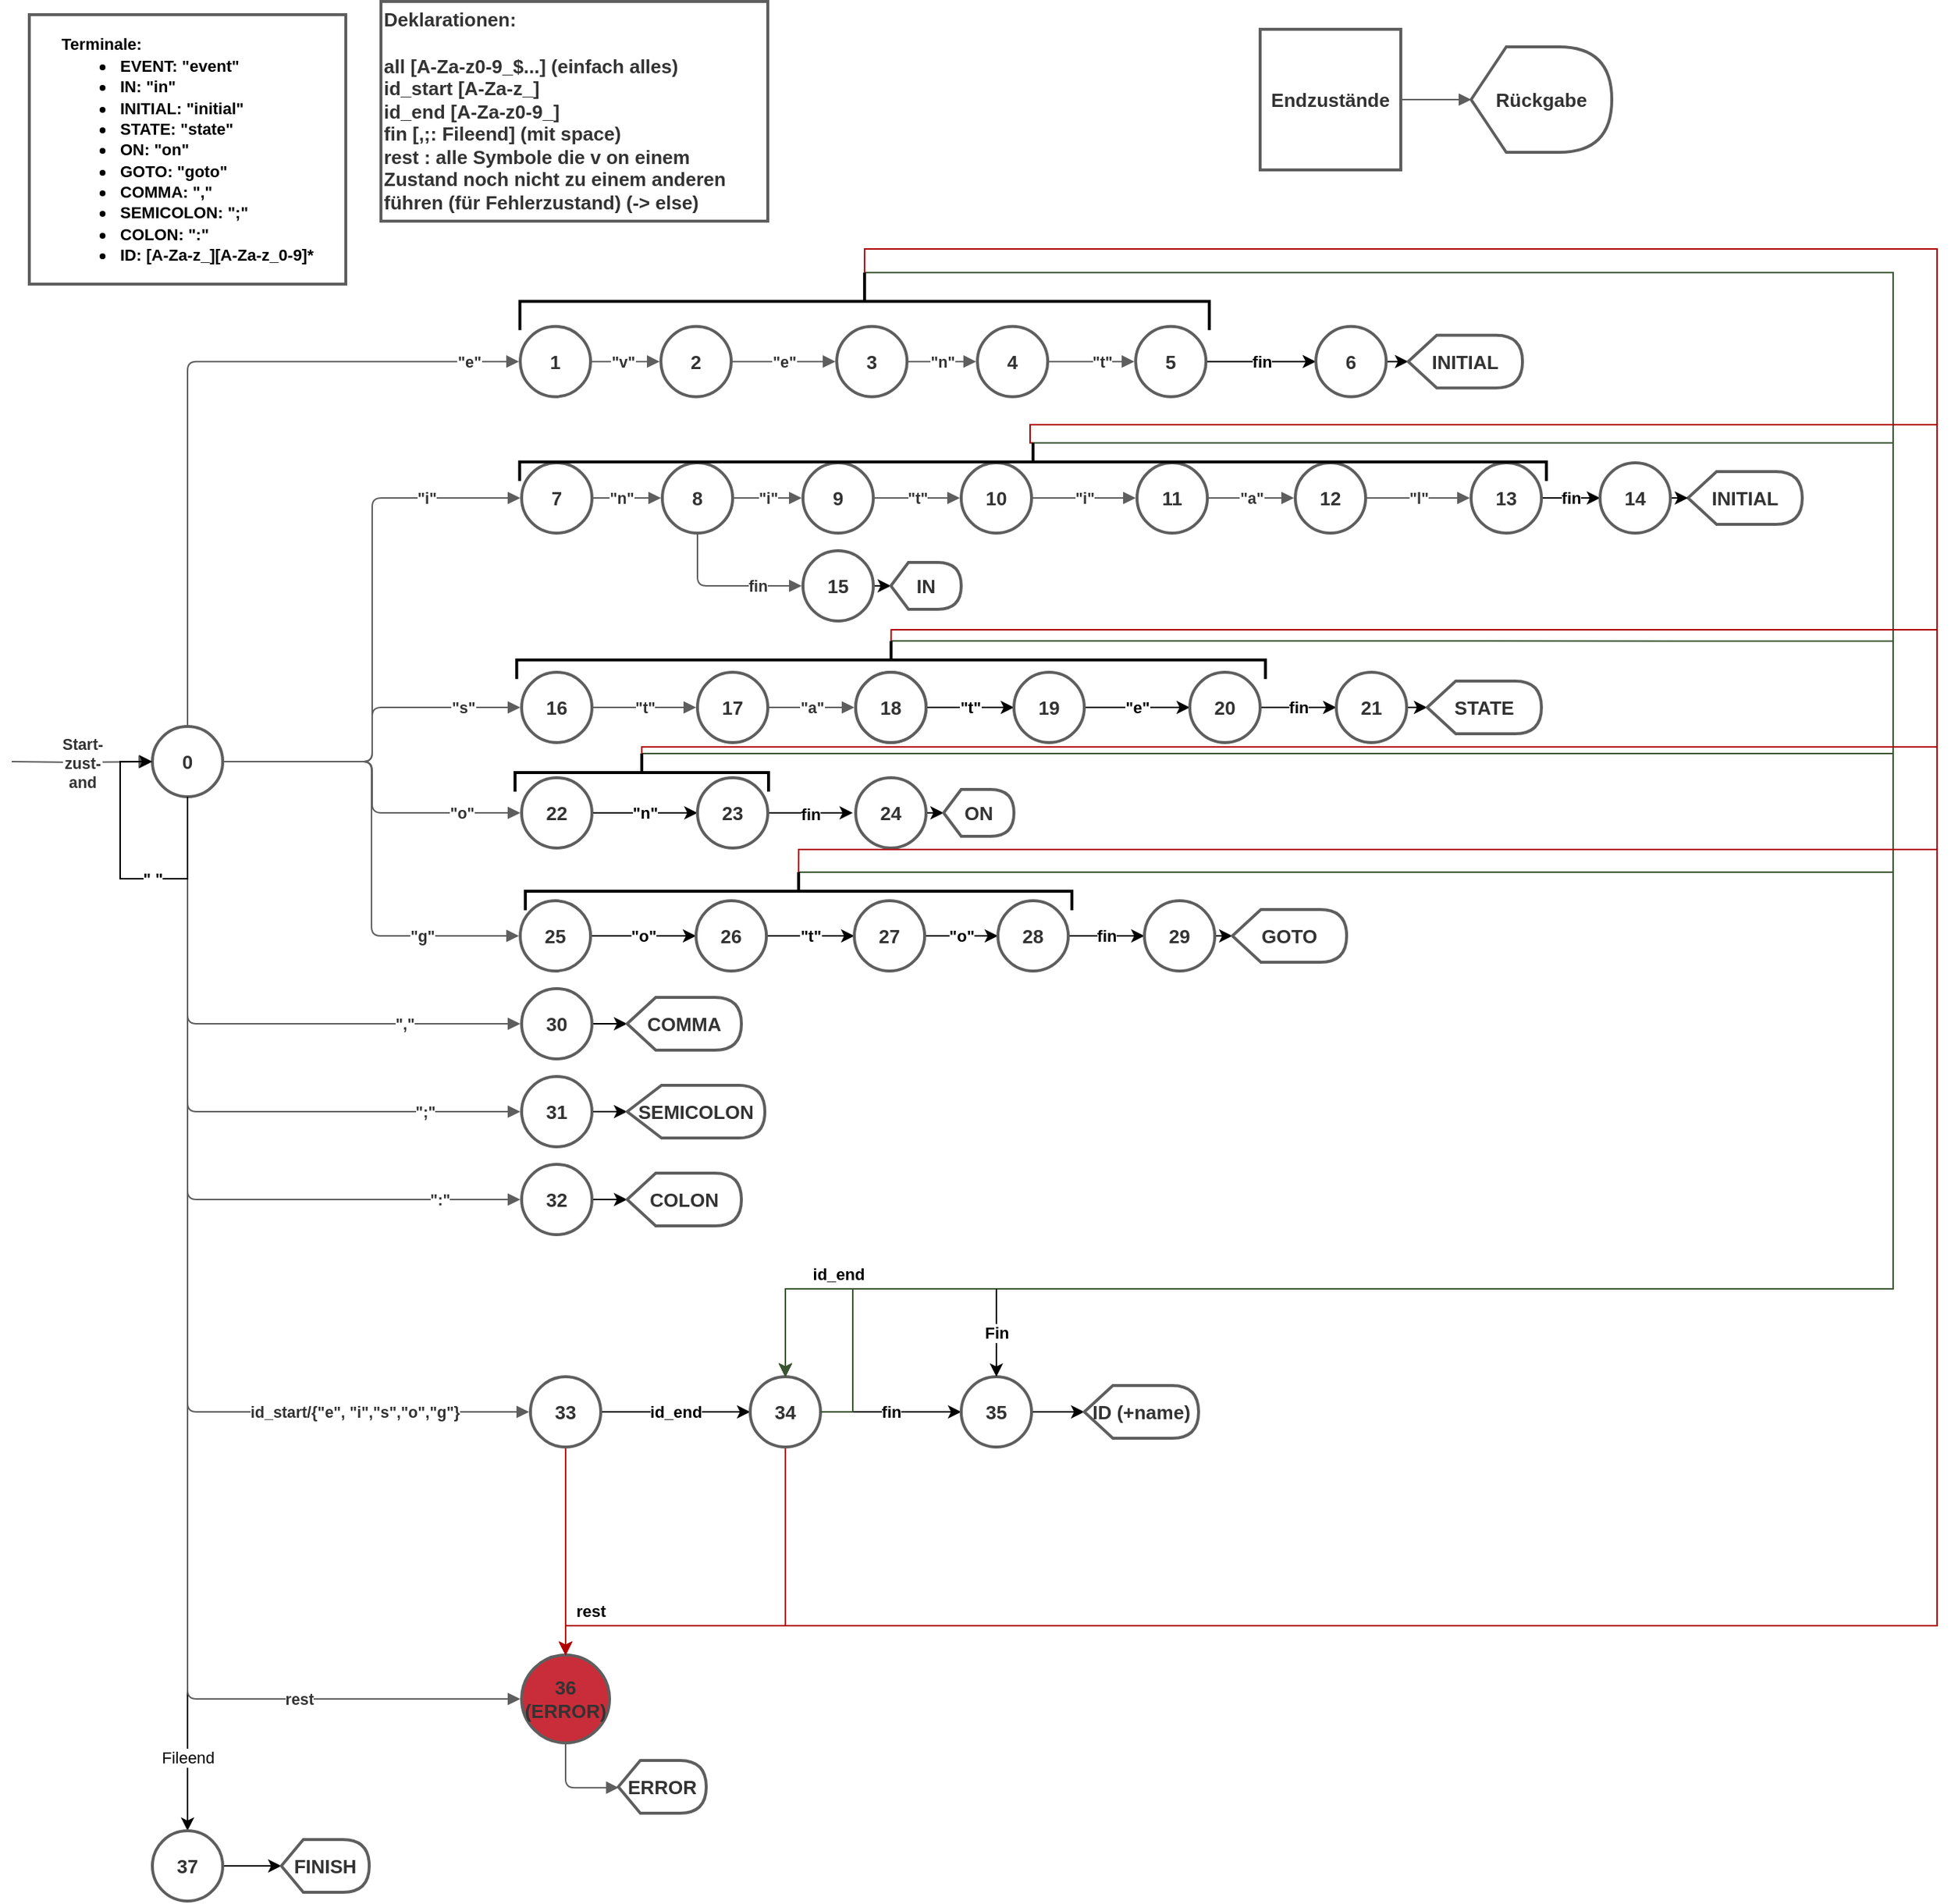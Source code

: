 <mxfile version="13.8.0" type="github">
  <diagram id="hKwI_qq-BkaKODop3UoJ" name="Page-1">
    <mxGraphModel dx="1021" dy="451" grid="1" gridSize="10" guides="1" tooltips="1" connect="1" arrows="1" fold="1" page="1" pageScale="1" pageWidth="827" pageHeight="1169" math="0" shadow="0">
      <root>
        <mxCell id="0" />
        <mxCell id="1" parent="0" />
        <UserObject label="&lt;div style=&quot;text-align: left&quot;&gt;&lt;span style=&quot;font-size: 13px ; color: rgb(51 , 51 , 51)&quot;&gt;Deklarationen:&lt;br&gt;&lt;/span&gt;&lt;/div&gt;&lt;div style=&quot;text-align: left&quot;&gt;&lt;span style=&quot;font-size: 13px ; color: rgb(51 , 51 , 51)&quot;&gt;&lt;br&gt;&lt;/span&gt;&lt;span style=&quot;font-size: 13px ; color: #333333&quot;&gt;&lt;/span&gt;&lt;/div&gt;&lt;div style=&quot;text-align: left&quot;&gt;&lt;span style=&quot;font-size: 13px ; color: #333333&quot;&gt;all [A-Za-z0-9_$...] (einfach alles)&lt;br&gt;&lt;/span&gt;&lt;/div&gt;&lt;div style=&quot;text-align: left&quot;&gt;&lt;span style=&quot;font-size: 13px ; color: #333333&quot;&gt;id_start [A-Za-z_]&lt;br&gt;&lt;/span&gt;&lt;/div&gt;&lt;div style=&quot;text-align: left&quot;&gt;&lt;span style=&quot;font-size: 13px ; color: #333333&quot;&gt;id_end [A-Za-z0-9_]&lt;br&gt;&lt;/span&gt;&lt;/div&gt;&lt;div style=&quot;text-align: left&quot;&gt;&lt;span style=&quot;font-size: 13px ; color: #333333&quot;&gt;fin [,;: Fileend] (mit space)&lt;br&gt;&lt;/span&gt;&lt;/div&gt;&lt;div style=&quot;text-align: left&quot;&gt;&lt;span style=&quot;font-size: 13px ; color: #333333&quot;&gt;rest : alle Symbole die v on einem Zustand noch nicht zu einem anderen führen (für Fehlerzustand) (-&amp;gt; else)&lt;br&gt;&lt;/span&gt;&lt;/div&gt;" lucidchartObjectId="vxwF~iOpNAWM" id="QoE0W4-9HsHGrPBsAOWZ-2">
          <mxCell style="html=1;whiteSpace=wrap;;whiteSpace=wrap;spacing=3;verticalAlign=middle;strokeColor=#5e5e5e;strokeOpacity=100;absoluteArcSize=1;arcSize=7.2;strokeWidth=2;fontStyle=1" vertex="1" zOrder="3" parent="1">
            <mxGeometry x="288" y="21" width="264" height="150" as="geometry" />
          </mxCell>
        </UserObject>
        <UserObject label="&lt;div style=&quot;text-align: left&quot;&gt;&lt;span style=&quot;font-size: 11px ; color: #000000&quot;&gt;&lt;span&gt;Terminale:&lt;/span&gt;&lt;br&gt;&lt;/span&gt;&lt;/div&gt;&lt;ul style=&quot;margin: 0px ; list-style-type: disc&quot;&gt;&lt;li style=&quot;text-align: left&quot;&gt;&lt;span style=&quot;font-size: 11px ; color: #000000&quot;&gt;EVENT: &quot;event&quot;&lt;/span&gt;&lt;/li&gt;&lt;li style=&quot;text-align: left&quot;&gt;&lt;span style=&quot;font-size: 11px ; color: #000000&quot;&gt;IN: &quot;in&quot;&lt;/span&gt;&lt;/li&gt;&lt;li style=&quot;text-align: left&quot;&gt;&lt;span style=&quot;font-size: 11px ; color: #000000&quot;&gt;INITIAL: &quot;initial&quot;&lt;/span&gt;&lt;/li&gt;&lt;li style=&quot;text-align: left&quot;&gt;&lt;span style=&quot;font-size: 11px ; color: #000000&quot;&gt;STATE: &quot;state&quot;&lt;/span&gt;&lt;/li&gt;&lt;li style=&quot;text-align: left&quot;&gt;&lt;span style=&quot;font-size: 11px ; color: #000000&quot;&gt;ON: &quot;on&quot;&lt;/span&gt;&lt;/li&gt;&lt;li style=&quot;text-align: left&quot;&gt;&lt;span style=&quot;font-size: 11px ; color: #000000&quot;&gt;GOTO: &quot;goto&quot;&lt;/span&gt;&lt;/li&gt;&lt;li style=&quot;text-align: left&quot;&gt;&lt;span style=&quot;font-size: 11px ; color: #000000&quot;&gt;COMMA: &quot;,&quot;&lt;/span&gt;&lt;/li&gt;&lt;li style=&quot;text-align: left&quot;&gt;&lt;span style=&quot;font-size: 11px ; color: #000000&quot;&gt;SEMICOLON: &quot;;&quot;&lt;/span&gt;&lt;/li&gt;&lt;li style=&quot;text-align: left&quot;&gt;&lt;span style=&quot;font-size: 11px ; color: #000000&quot;&gt;COLON: &quot;:&quot;&lt;/span&gt;&lt;/li&gt;&lt;li style=&quot;text-align: left&quot;&gt;&lt;span style=&quot;font-size: 11px ; color: #000000&quot;&gt;ID: [A-Za-z_][A-Za-z_0-9]*&lt;/span&gt;&lt;/li&gt;&lt;/ul&gt;" lucidchartObjectId="FBwF~V6zQN1t" id="QoE0W4-9HsHGrPBsAOWZ-3">
          <mxCell style="html=1;whiteSpace=wrap;;whiteSpace=wrap;spacing=3;verticalAlign=middle;strokeColor=#5e5e5e;strokeOpacity=100;absoluteArcSize=1;arcSize=7.2;strokeWidth=2;fontStyle=1" vertex="1" zOrder="4" parent="1">
            <mxGeometry x="48" y="30" width="216" height="184" as="geometry" />
          </mxCell>
        </UserObject>
        <mxCell id="QoE0W4-9HsHGrPBsAOWZ-167" value="Fileend" style="edgeStyle=orthogonalEdgeStyle;rounded=0;orthogonalLoop=1;jettySize=auto;html=1;exitX=0.5;exitY=1;exitDx=0;exitDy=0;entryX=0.5;entryY=0;entryDx=0;entryDy=0;" edge="1" parent="1" source="QoE0W4-9HsHGrPBsAOWZ-4" target="QoE0W4-9HsHGrPBsAOWZ-166">
          <mxGeometry x="0.858" relative="1" as="geometry">
            <mxPoint as="offset" />
          </mxGeometry>
        </mxCell>
        <UserObject label="0" lucidchartObjectId="dCwFsfaFbBil" id="QoE0W4-9HsHGrPBsAOWZ-4">
          <mxCell style="html=1;whiteSpace=wrap;ellipse;whiteSpace=wrap;fontSize=13;fontColor=#333333;align=center;spacing=3;strokeColor=#5e5e5e;strokeOpacity=100;absoluteArcSize=1;arcSize=7.2;strokeWidth=2;fontStyle=1;" vertex="1" zOrder="5" parent="1">
            <mxGeometry x="132" y="516" width="48" height="48" as="geometry" />
          </mxCell>
        </UserObject>
        <UserObject label="" lucidchartObjectId="qCwFvODY6EQI" id="QoE0W4-9HsHGrPBsAOWZ-5">
          <mxCell style="html=1;jettySize=18;whiteSpace=wrap;fontSize=11;strokeColor=#5E5E5E;arcSize=12;edgeStyle=orthogonalEdgeStyle;startArrow=none;;endArrow=block;endFill=1;;entryX=-0.019;entryY=0.5;entryPerimeter=0;fontStyle=1;" edge="1" parent="1" target="QoE0W4-9HsHGrPBsAOWZ-4">
            <mxGeometry width="100" height="100" relative="1" as="geometry">
              <Array as="points" />
              <mxPoint x="36" y="540" as="sourcePoint" />
            </mxGeometry>
          </mxCell>
        </UserObject>
        <mxCell id="QoE0W4-9HsHGrPBsAOWZ-6" value="Start-&#xa;zust-&#xa;and" style="text;html=1;resizable=0;labelBackgroundColor=#ffffff;align=center;verticalAlign=middle;fontStyle=1;fontColor=#333333;;fontSize=10.667;" vertex="1" parent="QoE0W4-9HsHGrPBsAOWZ-5">
          <mxGeometry relative="1" as="geometry" />
        </mxCell>
        <UserObject label="1" lucidchartObjectId="RCwFlgFs08R0" id="QoE0W4-9HsHGrPBsAOWZ-7">
          <mxCell style="html=1;whiteSpace=wrap;ellipse;whiteSpace=wrap;fontSize=13;fontColor=#333333;align=center;spacing=3;strokeColor=#5e5e5e;strokeOpacity=100;absoluteArcSize=1;arcSize=7.2;strokeWidth=2;fontStyle=1;" vertex="1" zOrder="7" parent="1">
            <mxGeometry x="383.05" y="242.87" width="48" height="48" as="geometry" />
          </mxCell>
        </UserObject>
        <UserObject label="" lucidchartObjectId="3CwFV_6UxVqS" id="QoE0W4-9HsHGrPBsAOWZ-8">
          <mxCell style="html=1;jettySize=18;whiteSpace=wrap;fontSize=11;strokeColor=#5E5E5E;arcSize=12;edgeStyle=orthogonalEdgeStyle;startArrow=none;;endArrow=block;endFill=1;;exitX=0.5;exitY=-0.019;exitPerimeter=0;entryX=-0.019;entryY=0.5;entryPerimeter=0;fontStyle=1;" edge="1" parent="1" source="QoE0W4-9HsHGrPBsAOWZ-4" target="QoE0W4-9HsHGrPBsAOWZ-7">
            <mxGeometry width="100" height="100" relative="1" as="geometry">
              <Array as="points" />
            </mxGeometry>
          </mxCell>
        </UserObject>
        <mxCell id="QoE0W4-9HsHGrPBsAOWZ-9" value="&quot;e&quot;" style="text;html=1;resizable=0;labelBackgroundColor=#ffffff;align=center;verticalAlign=middle;fontStyle=1;fontColor=#333333;;fontSize=10.667;" vertex="1" parent="QoE0W4-9HsHGrPBsAOWZ-8">
          <mxGeometry x="0.855" relative="1" as="geometry" />
        </mxCell>
        <UserObject label="7" lucidchartObjectId="lDwF9inh8aB8" id="QoE0W4-9HsHGrPBsAOWZ-10">
          <mxCell style="html=1;whiteSpace=wrap;ellipse;whiteSpace=wrap;fontSize=13;fontColor=#333333;align=center;spacing=3;strokeColor=#5e5e5e;strokeOpacity=100;absoluteArcSize=1;arcSize=7.2;strokeWidth=2;fontStyle=1;" vertex="1" zOrder="9" parent="1">
            <mxGeometry x="384" y="336" width="48" height="48" as="geometry" />
          </mxCell>
        </UserObject>
        <UserObject label="" lucidchartObjectId="pDwFdGqIcf0w" id="QoE0W4-9HsHGrPBsAOWZ-11">
          <mxCell style="html=1;jettySize=18;whiteSpace=wrap;fontSize=11;strokeColor=#5E5E5E;arcSize=12;edgeStyle=orthogonalEdgeStyle;startArrow=none;;endArrow=block;endFill=1;;exitX=1.019;exitY=0.5;exitPerimeter=0;entryX=-0.019;entryY=0.5;entryPerimeter=0;fontStyle=1;" edge="1" parent="1" source="QoE0W4-9HsHGrPBsAOWZ-4" target="QoE0W4-9HsHGrPBsAOWZ-10">
            <mxGeometry width="100" height="100" relative="1" as="geometry">
              <Array as="points" />
            </mxGeometry>
          </mxCell>
        </UserObject>
        <mxCell id="QoE0W4-9HsHGrPBsAOWZ-12" value="&quot;i&quot;" style="text;html=1;resizable=0;labelBackgroundColor=#ffffff;align=center;verticalAlign=middle;fontStyle=1;fontColor=#333333;;fontSize=10.667;" vertex="1" parent="QoE0W4-9HsHGrPBsAOWZ-11">
          <mxGeometry x="0.665" relative="1" as="geometry" />
        </mxCell>
        <UserObject label="16" lucidchartObjectId="NDwFf0qifwKM" id="QoE0W4-9HsHGrPBsAOWZ-13">
          <mxCell style="html=1;whiteSpace=wrap;ellipse;whiteSpace=wrap;fontSize=13;fontColor=#333333;align=center;spacing=3;strokeColor=#5e5e5e;strokeOpacity=100;absoluteArcSize=1;arcSize=7.2;strokeWidth=2;fontStyle=1;" vertex="1" zOrder="11" parent="1">
            <mxGeometry x="384" y="479" width="48" height="48" as="geometry" />
          </mxCell>
        </UserObject>
        <UserObject label="" lucidchartObjectId="TDwFkPE1zuMU" id="QoE0W4-9HsHGrPBsAOWZ-14">
          <mxCell style="html=1;jettySize=18;whiteSpace=wrap;fontSize=11;strokeColor=#5E5E5E;arcSize=12;edgeStyle=orthogonalEdgeStyle;startArrow=none;;endArrow=block;endFill=1;;exitX=1.019;exitY=0.5;exitPerimeter=0;entryX=-0.019;entryY=0.5;entryPerimeter=0;fontStyle=1;" edge="1" parent="1" source="QoE0W4-9HsHGrPBsAOWZ-4" target="QoE0W4-9HsHGrPBsAOWZ-13">
            <mxGeometry width="100" height="100" relative="1" as="geometry">
              <Array as="points" />
            </mxGeometry>
          </mxCell>
        </UserObject>
        <mxCell id="QoE0W4-9HsHGrPBsAOWZ-15" value="&quot;s&quot;" style="text;html=1;resizable=0;labelBackgroundColor=#ffffff;align=center;verticalAlign=middle;fontStyle=1;fontColor=#333333;;fontSize=10.667;" vertex="1" parent="QoE0W4-9HsHGrPBsAOWZ-14">
          <mxGeometry x="0.673" relative="1" as="geometry" />
        </mxCell>
        <mxCell id="QoE0W4-9HsHGrPBsAOWZ-98" value="&quot;n&quot;" style="edgeStyle=orthogonalEdgeStyle;orthogonalLoop=1;jettySize=auto;html=1;exitX=1;exitY=0.5;exitDx=0;exitDy=0;entryX=0;entryY=0.5;entryDx=0;entryDy=0;fontStyle=1;" edge="1" parent="1" source="QoE0W4-9HsHGrPBsAOWZ-16" target="QoE0W4-9HsHGrPBsAOWZ-97">
          <mxGeometry relative="1" as="geometry" />
        </mxCell>
        <UserObject label="22" lucidchartObjectId=".DwFdeysSFnl" id="QoE0W4-9HsHGrPBsAOWZ-16">
          <mxCell style="html=1;whiteSpace=wrap;ellipse;whiteSpace=wrap;fontSize=13;fontColor=#333333;align=center;spacing=3;strokeColor=#5e5e5e;strokeOpacity=100;absoluteArcSize=1;arcSize=7.2;strokeWidth=2;fontStyle=1;" vertex="1" zOrder="13" parent="1">
            <mxGeometry x="384" y="551" width="48" height="48" as="geometry" />
          </mxCell>
        </UserObject>
        <UserObject label="" lucidchartObjectId="zEwF8colXyG8" id="QoE0W4-9HsHGrPBsAOWZ-17">
          <mxCell style="html=1;jettySize=18;whiteSpace=wrap;fontSize=11;strokeColor=#5E5E5E;arcSize=12;edgeStyle=orthogonalEdgeStyle;startArrow=none;;endArrow=block;endFill=1;;exitX=1.019;exitY=0.5;exitPerimeter=0;entryX=-0.019;entryY=0.5;entryPerimeter=0;fontStyle=1;" edge="1" parent="1" source="QoE0W4-9HsHGrPBsAOWZ-4" target="QoE0W4-9HsHGrPBsAOWZ-16">
            <mxGeometry width="100" height="100" relative="1" as="geometry">
              <Array as="points" />
            </mxGeometry>
          </mxCell>
        </UserObject>
        <mxCell id="QoE0W4-9HsHGrPBsAOWZ-18" value="&quot;o&quot;" style="text;html=1;resizable=0;labelBackgroundColor=#ffffff;align=center;verticalAlign=middle;fontStyle=1;fontColor=#333333;;fontSize=10.667;" vertex="1" parent="QoE0W4-9HsHGrPBsAOWZ-17">
          <mxGeometry x="0.663" relative="1" as="geometry" />
        </mxCell>
        <mxCell id="QoE0W4-9HsHGrPBsAOWZ-108" value="&quot;o&quot;" style="edgeStyle=orthogonalEdgeStyle;orthogonalLoop=1;jettySize=auto;html=1;exitX=1;exitY=0.5;exitDx=0;exitDy=0;entryX=0;entryY=0.5;entryDx=0;entryDy=0;fontStyle=1" edge="1" parent="1" source="QoE0W4-9HsHGrPBsAOWZ-19" target="QoE0W4-9HsHGrPBsAOWZ-101">
          <mxGeometry relative="1" as="geometry" />
        </mxCell>
        <UserObject label="25" lucidchartObjectId="tHwFgBB.2Eq-" id="QoE0W4-9HsHGrPBsAOWZ-19">
          <mxCell style="html=1;whiteSpace=wrap;ellipse;whiteSpace=wrap;fontSize=13;fontColor=#333333;align=center;spacing=3;strokeColor=#5e5e5e;strokeOpacity=100;absoluteArcSize=1;arcSize=7.2;strokeWidth=2;fontStyle=1;" vertex="1" zOrder="15" parent="1">
            <mxGeometry x="383.05" y="635" width="48" height="48" as="geometry" />
          </mxCell>
        </UserObject>
        <UserObject label="" lucidchartObjectId="DHwF~Ii5ycSK" id="QoE0W4-9HsHGrPBsAOWZ-20">
          <mxCell style="html=1;jettySize=18;whiteSpace=wrap;fontSize=11;strokeColor=#5E5E5E;arcSize=12;edgeStyle=orthogonalEdgeStyle;startArrow=none;;endArrow=block;endFill=1;;exitX=1.019;exitY=0.5;exitPerimeter=0;entryX=-0.019;entryY=0.5;entryPerimeter=0;fontStyle=1;" edge="1" parent="1" source="QoE0W4-9HsHGrPBsAOWZ-4" target="QoE0W4-9HsHGrPBsAOWZ-19">
            <mxGeometry width="100" height="100" relative="1" as="geometry">
              <Array as="points" />
            </mxGeometry>
          </mxCell>
        </UserObject>
        <mxCell id="QoE0W4-9HsHGrPBsAOWZ-21" value="&quot;g&quot;" style="text;html=1;resizable=0;labelBackgroundColor=#ffffff;align=center;verticalAlign=middle;fontStyle=1;fontColor=#333333;;fontSize=10.667;" vertex="1" parent="QoE0W4-9HsHGrPBsAOWZ-20">
          <mxGeometry x="0.584" relative="1" as="geometry" />
        </mxCell>
        <mxCell id="QoE0W4-9HsHGrPBsAOWZ-116" style="edgeStyle=orthogonalEdgeStyle;orthogonalLoop=1;jettySize=auto;html=1;exitX=1;exitY=0.5;exitDx=0;exitDy=0;entryX=0;entryY=0.5;entryDx=0;entryDy=0;entryPerimeter=0;fontStyle=1" edge="1" parent="1" source="QoE0W4-9HsHGrPBsAOWZ-22" target="QoE0W4-9HsHGrPBsAOWZ-115">
          <mxGeometry relative="1" as="geometry" />
        </mxCell>
        <UserObject label="30" lucidchartObjectId="WIwFst3J68mI" id="QoE0W4-9HsHGrPBsAOWZ-22">
          <mxCell style="html=1;whiteSpace=wrap;ellipse;whiteSpace=wrap;fontSize=13;fontColor=#333333;align=center;spacing=3;strokeColor=#5e5e5e;strokeOpacity=100;absoluteArcSize=1;arcSize=7.2;strokeWidth=2;fontStyle=1;" vertex="1" zOrder="17" parent="1">
            <mxGeometry x="384" y="695" width="48" height="48" as="geometry" />
          </mxCell>
        </UserObject>
        <UserObject label="" lucidchartObjectId="4IwFVyDXbRmw" id="QoE0W4-9HsHGrPBsAOWZ-23">
          <mxCell style="html=1;jettySize=18;whiteSpace=wrap;fontSize=11;strokeColor=#5E5E5E;arcSize=12;edgeStyle=orthogonalEdgeStyle;startArrow=none;;endArrow=block;endFill=1;;exitX=0.5;exitY=1.019;exitPerimeter=0;entryX=-0.019;entryY=0.5;entryPerimeter=0;fontStyle=1;" edge="1" parent="1" source="QoE0W4-9HsHGrPBsAOWZ-4" target="QoE0W4-9HsHGrPBsAOWZ-22">
            <mxGeometry width="100" height="100" relative="1" as="geometry">
              <Array as="points" />
            </mxGeometry>
          </mxCell>
        </UserObject>
        <mxCell id="QoE0W4-9HsHGrPBsAOWZ-24" value="&quot;,&quot;" style="text;html=1;resizable=0;labelBackgroundColor=#ffffff;align=center;verticalAlign=middle;fontStyle=1;fontColor=#333333;;fontSize=10.667;" vertex="1" parent="QoE0W4-9HsHGrPBsAOWZ-23">
          <mxGeometry x="0.581" relative="1" as="geometry" />
        </mxCell>
        <mxCell id="QoE0W4-9HsHGrPBsAOWZ-118" value="" style="edgeStyle=orthogonalEdgeStyle;orthogonalLoop=1;jettySize=auto;html=1;fontStyle=1" edge="1" parent="1" source="QoE0W4-9HsHGrPBsAOWZ-25" target="QoE0W4-9HsHGrPBsAOWZ-117">
          <mxGeometry relative="1" as="geometry" />
        </mxCell>
        <UserObject label="31" lucidchartObjectId="hJwFxU~VU3My" id="QoE0W4-9HsHGrPBsAOWZ-25">
          <mxCell style="html=1;whiteSpace=wrap;ellipse;whiteSpace=wrap;fontSize=13;fontColor=#333333;align=center;spacing=3;strokeColor=#5e5e5e;strokeOpacity=100;absoluteArcSize=1;arcSize=7.2;strokeWidth=2;fontStyle=1;" vertex="1" zOrder="19" parent="1">
            <mxGeometry x="384" y="755" width="48" height="48" as="geometry" />
          </mxCell>
        </UserObject>
        <UserObject label="" lucidchartObjectId="_JwFlhKu-oUa" id="QoE0W4-9HsHGrPBsAOWZ-26">
          <mxCell style="html=1;jettySize=18;whiteSpace=wrap;fontSize=11;strokeColor=#5E5E5E;arcSize=12;edgeStyle=orthogonalEdgeStyle;startArrow=none;;endArrow=block;endFill=1;;exitX=0.5;exitY=1.019;exitPerimeter=0;entryX=-0.019;entryY=0.5;entryPerimeter=0;fontStyle=1;" edge="1" parent="1" source="QoE0W4-9HsHGrPBsAOWZ-4" target="QoE0W4-9HsHGrPBsAOWZ-25">
            <mxGeometry width="100" height="100" relative="1" as="geometry">
              <Array as="points" />
            </mxGeometry>
          </mxCell>
        </UserObject>
        <mxCell id="QoE0W4-9HsHGrPBsAOWZ-27" value="&quot;;&quot;" style="text;html=1;resizable=0;labelBackgroundColor=#ffffff;align=center;verticalAlign=middle;fontStyle=1;fontColor=#333333;;fontSize=10.667;" vertex="1" parent="QoE0W4-9HsHGrPBsAOWZ-26">
          <mxGeometry x="0.704" relative="1" as="geometry" />
        </mxCell>
        <mxCell id="QoE0W4-9HsHGrPBsAOWZ-121" value="" style="edgeStyle=orthogonalEdgeStyle;orthogonalLoop=1;jettySize=auto;html=1;fontStyle=1" edge="1" parent="1" source="QoE0W4-9HsHGrPBsAOWZ-28" target="QoE0W4-9HsHGrPBsAOWZ-119">
          <mxGeometry relative="1" as="geometry" />
        </mxCell>
        <UserObject label="32" lucidchartObjectId="sKwF8ZSBu8qQ" id="QoE0W4-9HsHGrPBsAOWZ-28">
          <mxCell style="html=1;whiteSpace=wrap;ellipse;whiteSpace=wrap;fontSize=13;fontColor=#333333;align=center;spacing=3;strokeColor=#5e5e5e;strokeOpacity=100;absoluteArcSize=1;arcSize=7.2;strokeWidth=2;fontStyle=1;" vertex="1" zOrder="21" parent="1">
            <mxGeometry x="384" y="815" width="48" height="48" as="geometry" />
          </mxCell>
        </UserObject>
        <UserObject label="" lucidchartObjectId="zKwFGLOmiTa~" id="QoE0W4-9HsHGrPBsAOWZ-29">
          <mxCell style="html=1;jettySize=18;whiteSpace=wrap;fontSize=11;strokeColor=#5E5E5E;arcSize=12;edgeStyle=orthogonalEdgeStyle;startArrow=none;;endArrow=block;endFill=1;;exitX=0.5;exitY=1.019;exitPerimeter=0;entryX=-0.019;entryY=0.5;entryPerimeter=0;fontStyle=1;" edge="1" parent="1" source="QoE0W4-9HsHGrPBsAOWZ-4" target="QoE0W4-9HsHGrPBsAOWZ-28">
            <mxGeometry width="100" height="100" relative="1" as="geometry">
              <Array as="points" />
            </mxGeometry>
          </mxCell>
        </UserObject>
        <mxCell id="QoE0W4-9HsHGrPBsAOWZ-30" value="&quot;:&quot;" style="text;html=1;resizable=0;labelBackgroundColor=#ffffff;align=center;verticalAlign=middle;fontStyle=1;fontColor=#333333;;fontSize=10.667;" vertex="1" parent="QoE0W4-9HsHGrPBsAOWZ-29">
          <mxGeometry x="0.778" relative="1" as="geometry" />
        </mxCell>
        <UserObject label="" lucidchartObjectId="~KwF5EUpQkz~" id="QoE0W4-9HsHGrPBsAOWZ-31">
          <mxCell style="html=1;jettySize=18;whiteSpace=wrap;fontSize=11;strokeColor=#5E5E5E;arcSize=12;edgeStyle=orthogonalEdgeStyle;startArrow=none;;endArrow=block;endFill=1;;exitX=0.5;exitY=1.019;exitPerimeter=0;entryX=-0.019;entryY=0.5;entryPerimeter=0;fontStyle=1;" edge="1" parent="1" source="QoE0W4-9HsHGrPBsAOWZ-4" target="QoE0W4-9HsHGrPBsAOWZ-33">
            <mxGeometry width="100" height="100" relative="1" as="geometry">
              <Array as="points">
                <mxPoint x="156" y="984" />
              </Array>
            </mxGeometry>
          </mxCell>
        </UserObject>
        <mxCell id="QoE0W4-9HsHGrPBsAOWZ-32" value="id_start/{&quot;e&quot;, &quot;i&quot;,&quot;s&quot;,&quot;o&quot;,&quot;g&quot;}" style="text;html=1;resizable=0;labelBackgroundColor=#ffffff;align=center;verticalAlign=middle;fontStyle=1;fontColor=#333333;;fontSize=10.667;" vertex="1" parent="QoE0W4-9HsHGrPBsAOWZ-31">
          <mxGeometry x="0.52" relative="1" as="geometry">
            <mxPoint x="37.1" as="offset" />
          </mxGeometry>
        </mxCell>
        <mxCell id="QoE0W4-9HsHGrPBsAOWZ-129" value="id_end" style="edgeStyle=orthogonalEdgeStyle;rounded=0;orthogonalLoop=1;jettySize=auto;html=1;exitX=1;exitY=0.5;exitDx=0;exitDy=0;entryX=0;entryY=0.5;entryDx=0;entryDy=0;fontStyle=1" edge="1" parent="1" source="QoE0W4-9HsHGrPBsAOWZ-33" target="QoE0W4-9HsHGrPBsAOWZ-127">
          <mxGeometry relative="1" as="geometry" />
        </mxCell>
        <mxCell id="QoE0W4-9HsHGrPBsAOWZ-160" style="edgeStyle=orthogonalEdgeStyle;rounded=0;orthogonalLoop=1;jettySize=auto;html=1;exitX=0.5;exitY=1;exitDx=0;exitDy=0;entryX=0.5;entryY=0;entryDx=0;entryDy=0;fontColor=#FF0000;fillColor=#e51400;strokeColor=#B20000;fontStyle=1" edge="1" parent="1" source="QoE0W4-9HsHGrPBsAOWZ-33" target="QoE0W4-9HsHGrPBsAOWZ-34">
          <mxGeometry relative="1" as="geometry" />
        </mxCell>
        <UserObject label="33" lucidchartObjectId="cLwFSac_3mVJ" id="QoE0W4-9HsHGrPBsAOWZ-33">
          <mxCell style="html=1;whiteSpace=wrap;ellipse;whiteSpace=wrap;fontSize=13;fontColor=#333333;align=center;spacing=3;strokeColor=#5E5E5E;absoluteArcSize=1;arcSize=7.2;strokeWidth=2;fontStyle=1;" vertex="1" zOrder="24" parent="1">
            <mxGeometry x="390" y="960" width="48" height="48" as="geometry" />
          </mxCell>
        </UserObject>
        <UserObject label="36 (ERROR)" lucidchartObjectId="pOwFLh_ap_6j" id="QoE0W4-9HsHGrPBsAOWZ-34">
          <mxCell style="html=1;whiteSpace=wrap;ellipse;whiteSpace=wrap;fontSize=13;fontColor=#333333;fontStyle=1;spacing=3;verticalAlign=middle;strokeColor=#5e5e5e;strokeOpacity=100;fillOpacity=100;absoluteArcSize=1;arcSize=7.2;fillColor=#c92d39;strokeWidth=2;align=center;horizontal=1;" vertex="1" zOrder="25" parent="1">
            <mxGeometry x="384" y="1150" width="60" height="60" as="geometry" />
          </mxCell>
        </UserObject>
        <UserObject label="" lucidchartObjectId="JPwFfwIXU-1i" id="QoE0W4-9HsHGrPBsAOWZ-35">
          <mxCell style="html=1;jettySize=18;whiteSpace=wrap;fontSize=11;strokeColor=#5E5E5E;arcSize=12;edgeStyle=orthogonalEdgeStyle;startArrow=none;;endArrow=block;endFill=1;;exitX=0.5;exitY=1.019;exitPerimeter=0;entryX=-0.015;entryY=0.5;entryPerimeter=0;fontStyle=1;" edge="1" parent="1" source="QoE0W4-9HsHGrPBsAOWZ-4" target="QoE0W4-9HsHGrPBsAOWZ-34">
            <mxGeometry width="100" height="100" relative="1" as="geometry">
              <Array as="points" />
            </mxGeometry>
          </mxCell>
        </UserObject>
        <mxCell id="QoE0W4-9HsHGrPBsAOWZ-36" value="rest" style="text;html=1;resizable=0;labelBackgroundColor=#ffffff;align=center;verticalAlign=middle;fontStyle=1;fontColor=#333333;;fontSize=10.667;" vertex="1" parent="QoE0W4-9HsHGrPBsAOWZ-35">
          <mxGeometry x="0.64" relative="1" as="geometry" />
        </mxCell>
        <UserObject label="&lt;div style=&quot;text-align: left;&quot;&gt;&lt;span style=&quot;font-size: 13px; color: rgb(51, 51, 51);&quot;&gt;Endzustände&lt;/span&gt;&#xa;&lt;/div&gt;&lt;div style=&quot;text-align: center;&quot;&gt;&lt;/div&gt;" lucidchartObjectId="bWIF7P_moavn" id="QoE0W4-9HsHGrPBsAOWZ-37">
          <mxCell style="html=1;whiteSpace=wrap;;whiteSpace=wrap;spacing=3;verticalAlign=middle;strokeColor=#5e5e5e;strokeOpacity=100;absoluteArcSize=1;arcSize=7.2;strokeWidth=2;fontStyle=1" vertex="1" zOrder="27" parent="1">
            <mxGeometry x="888" y="40" width="96" height="96" as="geometry" />
          </mxCell>
        </UserObject>
        <UserObject label="Rückgabe" lucidchartObjectId="wWIFF0jwjzg9" id="QoE0W4-9HsHGrPBsAOWZ-38">
          <mxCell style="html=1;whiteSpace=wrap;shape=display;whiteSpace=wrap;fontSize=13;fontColor=#333333;align=center;spacing=3;strokeColor=#5e5e5e;strokeOpacity=100;absoluteArcSize=1;arcSize=7.2;strokeWidth=2;fontStyle=1" vertex="1" zOrder="28" parent="1">
            <mxGeometry x="1032" y="52" width="96" height="72" as="geometry" />
          </mxCell>
        </UserObject>
        <UserObject label="ERROR" lucidchartObjectId="SWIFL_oTE37." id="QoE0W4-9HsHGrPBsAOWZ-39">
          <mxCell style="html=1;whiteSpace=wrap;shape=display;whiteSpace=wrap;fontSize=13;fontColor=#333333;align=center;spacing=3;strokeColor=#5e5e5e;strokeOpacity=100;absoluteArcSize=1;arcSize=7.2;strokeWidth=2;fontStyle=1;" vertex="1" zOrder="29" parent="1">
            <mxGeometry x="450" y="1222" width="60" height="36" as="geometry" />
          </mxCell>
        </UserObject>
        <UserObject label="" lucidchartObjectId="9WIF0CPT1vpk" id="QoE0W4-9HsHGrPBsAOWZ-40">
          <mxCell style="html=1;jettySize=18;whiteSpace=wrap;fontSize=11;strokeColor=#5E5E5E;arcSize=12;edgeStyle=orthogonalEdgeStyle;startArrow=none;;endArrow=block;endFill=1;;exitX=0.5;exitY=1.015;exitPerimeter=0;entryX=0.004;entryY=0.516;entryPerimeter=0;fontStyle=1;" edge="1" parent="1" source="QoE0W4-9HsHGrPBsAOWZ-34" target="QoE0W4-9HsHGrPBsAOWZ-39">
            <mxGeometry width="100" height="100" relative="1" as="geometry">
              <Array as="points" />
            </mxGeometry>
          </mxCell>
        </UserObject>
        <UserObject label="" lucidchartObjectId="tXIFeS379Ljr" id="QoE0W4-9HsHGrPBsAOWZ-41">
          <mxCell style="html=1;jettySize=18;whiteSpace=wrap;fontSize=11;strokeColor=#5E5E5E;arcSize=12;edgeStyle=orthogonalEdgeStyle;startArrow=none;;endArrow=block;endFill=1;;exitX=1.009;exitY=0.5;exitPerimeter=0;entryX=0.001;entryY=0.5;entryPerimeter=0;fontStyle=1" edge="1" parent="1" source="QoE0W4-9HsHGrPBsAOWZ-37" target="QoE0W4-9HsHGrPBsAOWZ-38">
            <mxGeometry width="100" height="100" relative="1" as="geometry">
              <Array as="points" />
            </mxGeometry>
          </mxCell>
        </UserObject>
        <UserObject label="2" lucidchartObjectId="MXIFbJ6TiFwT" id="QoE0W4-9HsHGrPBsAOWZ-42">
          <mxCell style="html=1;whiteSpace=wrap;ellipse;whiteSpace=wrap;fontSize=13;fontColor=#333333;align=center;spacing=3;strokeColor=#5e5e5e;strokeOpacity=100;absoluteArcSize=1;arcSize=7.2;strokeWidth=2;fontStyle=1;" vertex="1" zOrder="32" parent="1">
            <mxGeometry x="479.05" y="242.87" width="48" height="48" as="geometry" />
          </mxCell>
        </UserObject>
        <UserObject label="3" lucidchartObjectId="UXIF3T2ipCGz" id="QoE0W4-9HsHGrPBsAOWZ-43">
          <mxCell style="html=1;whiteSpace=wrap;ellipse;whiteSpace=wrap;fontSize=13;fontColor=#333333;align=center;spacing=3;strokeColor=#5e5e5e;strokeOpacity=100;absoluteArcSize=1;arcSize=7.2;strokeWidth=2;fontStyle=1;" vertex="1" zOrder="33" parent="1">
            <mxGeometry x="599.05" y="242.87" width="48" height="48" as="geometry" />
          </mxCell>
        </UserObject>
        <UserObject label="" lucidchartObjectId="YXIFDx8BKIfQ" id="QoE0W4-9HsHGrPBsAOWZ-44">
          <mxCell style="html=1;jettySize=18;whiteSpace=wrap;fontSize=11;strokeColor=#5E5E5E;arcSize=12;edgeStyle=orthogonalEdgeStyle;startArrow=none;;endArrow=block;endFill=1;;exitX=1.019;exitY=0.5;exitPerimeter=0;entryX=-0.019;entryY=0.5;entryPerimeter=0;fontStyle=1;" edge="1" parent="1" source="QoE0W4-9HsHGrPBsAOWZ-7" target="QoE0W4-9HsHGrPBsAOWZ-42">
            <mxGeometry width="100" height="100" relative="1" as="geometry">
              <Array as="points" />
            </mxGeometry>
          </mxCell>
        </UserObject>
        <mxCell id="QoE0W4-9HsHGrPBsAOWZ-45" value="&quot;v&quot;" style="text;html=1;resizable=0;labelBackgroundColor=#ffffff;align=center;verticalAlign=middle;fontStyle=1;fontColor=#333333;;fontSize=10.667;" vertex="1" parent="QoE0W4-9HsHGrPBsAOWZ-44">
          <mxGeometry x="-0.106" relative="1" as="geometry" />
        </mxCell>
        <UserObject label="" lucidchartObjectId="6XIF9HpjH8kA" id="QoE0W4-9HsHGrPBsAOWZ-46">
          <mxCell style="html=1;jettySize=18;whiteSpace=wrap;fontSize=11;strokeColor=#5E5E5E;arcSize=12;edgeStyle=orthogonalEdgeStyle;startArrow=none;;endArrow=block;endFill=1;;exitX=1.019;exitY=0.5;exitPerimeter=0;entryX=-0.019;entryY=0.5;entryPerimeter=0;fontStyle=1;" edge="1" parent="1" source="QoE0W4-9HsHGrPBsAOWZ-42" target="QoE0W4-9HsHGrPBsAOWZ-43">
            <mxGeometry width="100" height="100" relative="1" as="geometry">
              <Array as="points" />
            </mxGeometry>
          </mxCell>
        </UserObject>
        <mxCell id="QoE0W4-9HsHGrPBsAOWZ-47" value="&quot;e&quot;" style="text;html=1;resizable=0;labelBackgroundColor=#ffffff;align=center;verticalAlign=middle;fontStyle=1;fontColor=#333333;;fontSize=10.667;" vertex="1" parent="QoE0W4-9HsHGrPBsAOWZ-46">
          <mxGeometry relative="1" as="geometry" />
        </mxCell>
        <UserObject label="4" lucidchartObjectId="lYIF7hB307_5" id="QoE0W4-9HsHGrPBsAOWZ-48">
          <mxCell style="html=1;whiteSpace=wrap;ellipse;whiteSpace=wrap;fontSize=13;fontColor=#333333;align=center;spacing=3;strokeColor=#5e5e5e;strokeOpacity=100;absoluteArcSize=1;arcSize=7.2;strokeWidth=2;fontStyle=1;" vertex="1" zOrder="36" parent="1">
            <mxGeometry x="695.05" y="242.87" width="48" height="48" as="geometry" />
          </mxCell>
        </UserObject>
        <UserObject label="" lucidchartObjectId="pYIFclnQb3BZ" id="QoE0W4-9HsHGrPBsAOWZ-49">
          <mxCell style="html=1;jettySize=18;whiteSpace=wrap;fontSize=11;strokeColor=#5E5E5E;arcSize=12;edgeStyle=orthogonalEdgeStyle;startArrow=none;;endArrow=block;endFill=1;;exitX=1.019;exitY=0.5;exitPerimeter=0;entryX=-0.019;entryY=0.5;entryPerimeter=0;fontStyle=1;" edge="1" parent="1" source="QoE0W4-9HsHGrPBsAOWZ-43" target="QoE0W4-9HsHGrPBsAOWZ-48">
            <mxGeometry width="100" height="100" relative="1" as="geometry">
              <Array as="points" />
            </mxGeometry>
          </mxCell>
        </UserObject>
        <mxCell id="QoE0W4-9HsHGrPBsAOWZ-50" value="&quot;n&quot;" style="text;html=1;resizable=0;labelBackgroundColor=#ffffff;align=center;verticalAlign=middle;fontStyle=1;fontColor=#333333;;fontSize=10.667;" vertex="1" parent="QoE0W4-9HsHGrPBsAOWZ-49">
          <mxGeometry relative="1" as="geometry" />
        </mxCell>
        <mxCell id="QoE0W4-9HsHGrPBsAOWZ-123" value="fin" style="edgeStyle=orthogonalEdgeStyle;rounded=0;orthogonalLoop=1;jettySize=auto;html=1;exitX=1;exitY=0.5;exitDx=0;exitDy=0;entryX=0;entryY=0.5;entryDx=0;entryDy=0;fontStyle=1" edge="1" parent="1" source="QoE0W4-9HsHGrPBsAOWZ-51" target="QoE0W4-9HsHGrPBsAOWZ-122">
          <mxGeometry relative="1" as="geometry" />
        </mxCell>
        <UserObject label="5" lucidchartObjectId="HYIFIL0u3MeD" id="QoE0W4-9HsHGrPBsAOWZ-51">
          <mxCell style="html=1;whiteSpace=wrap;ellipse;whiteSpace=wrap;fontSize=13;fontColor=#333333;align=center;spacing=3;strokeColor=#5e5e5e;strokeOpacity=100;absoluteArcSize=1;arcSize=7.2;strokeWidth=2;fontStyle=1;" vertex="1" zOrder="38" parent="1">
            <mxGeometry x="803.05" y="242.87" width="48" height="48" as="geometry" />
          </mxCell>
        </UserObject>
        <UserObject label="" lucidchartObjectId="JYIFtu4cQZ34" id="QoE0W4-9HsHGrPBsAOWZ-52">
          <mxCell style="html=1;jettySize=18;whiteSpace=wrap;fontSize=11;strokeColor=#5E5E5E;arcSize=12;edgeStyle=orthogonalEdgeStyle;startArrow=none;;endArrow=block;endFill=1;;exitX=1.019;exitY=0.5;exitPerimeter=0;entryX=-0.019;entryY=0.5;entryPerimeter=0;fontStyle=1;" edge="1" parent="1" source="QoE0W4-9HsHGrPBsAOWZ-48" target="QoE0W4-9HsHGrPBsAOWZ-51">
            <mxGeometry width="100" height="100" relative="1" as="geometry">
              <Array as="points" />
            </mxGeometry>
          </mxCell>
        </UserObject>
        <mxCell id="QoE0W4-9HsHGrPBsAOWZ-53" value="&quot;t&quot;" style="text;html=1;resizable=0;labelBackgroundColor=#ffffff;align=center;verticalAlign=middle;fontStyle=1;fontColor=#333333;;fontSize=10.667;" vertex="1" parent="QoE0W4-9HsHGrPBsAOWZ-52">
          <mxGeometry x="0.213" relative="1" as="geometry" />
        </mxCell>
        <UserObject label="8" lucidchartObjectId="dZIFqOCDC0vT" id="QoE0W4-9HsHGrPBsAOWZ-54">
          <mxCell style="html=1;whiteSpace=wrap;ellipse;whiteSpace=wrap;fontSize=13;fontColor=#333333;align=center;spacing=3;strokeColor=#5e5e5e;strokeOpacity=100;absoluteArcSize=1;arcSize=7.2;strokeWidth=2;fontStyle=1;" vertex="1" zOrder="40" parent="1">
            <mxGeometry x="480" y="336" width="48" height="48" as="geometry" />
          </mxCell>
        </UserObject>
        <UserObject label="" lucidchartObjectId="vZIFSXdhuwVH" id="QoE0W4-9HsHGrPBsAOWZ-55">
          <mxCell style="html=1;jettySize=18;whiteSpace=wrap;fontSize=11;strokeColor=#5E5E5E;arcSize=12;edgeStyle=orthogonalEdgeStyle;startArrow=none;;endArrow=block;endFill=1;;exitX=1.019;exitY=0.5;exitPerimeter=0;entryX=-0.019;entryY=0.5;entryPerimeter=0;fontStyle=1;" edge="1" parent="1" source="QoE0W4-9HsHGrPBsAOWZ-10" target="QoE0W4-9HsHGrPBsAOWZ-54">
            <mxGeometry width="100" height="100" relative="1" as="geometry">
              <Array as="points" />
            </mxGeometry>
          </mxCell>
        </UserObject>
        <mxCell id="QoE0W4-9HsHGrPBsAOWZ-56" value="&quot;n&quot;" style="text;html=1;resizable=0;labelBackgroundColor=#ffffff;align=center;verticalAlign=middle;fontStyle=1;fontColor=#333333;;fontSize=10.667;" vertex="1" parent="QoE0W4-9HsHGrPBsAOWZ-55">
          <mxGeometry x="-0.178" relative="1" as="geometry" />
        </mxCell>
        <UserObject label="9" lucidchartObjectId="g1IFG7DMNA71" id="QoE0W4-9HsHGrPBsAOWZ-57">
          <mxCell style="html=1;whiteSpace=wrap;ellipse;whiteSpace=wrap;fontSize=13;fontColor=#333333;align=center;spacing=3;strokeColor=#5e5e5e;strokeOpacity=100;absoluteArcSize=1;arcSize=7.2;strokeWidth=2;fontStyle=1;" vertex="1" zOrder="42" parent="1">
            <mxGeometry x="576" y="336" width="48" height="48" as="geometry" />
          </mxCell>
        </UserObject>
        <UserObject label="" lucidchartObjectId="l1IFSL14R8iY" id="QoE0W4-9HsHGrPBsAOWZ-58">
          <mxCell style="html=1;jettySize=18;whiteSpace=wrap;fontSize=11;strokeColor=#5E5E5E;arcSize=12;edgeStyle=orthogonalEdgeStyle;startArrow=none;;endArrow=block;endFill=1;;exitX=1.019;exitY=0.5;exitPerimeter=0;entryX=-0.019;entryY=0.5;entryPerimeter=0;fontStyle=1;" edge="1" parent="1" source="QoE0W4-9HsHGrPBsAOWZ-54" target="QoE0W4-9HsHGrPBsAOWZ-57">
            <mxGeometry width="100" height="100" relative="1" as="geometry">
              <Array as="points" />
            </mxGeometry>
          </mxCell>
        </UserObject>
        <mxCell id="QoE0W4-9HsHGrPBsAOWZ-59" value="&quot;i&quot;" style="text;html=1;resizable=0;labelBackgroundColor=#ffffff;align=center;verticalAlign=middle;fontStyle=1;fontColor=#333333;;fontSize=10.667;" vertex="1" parent="QoE0W4-9HsHGrPBsAOWZ-58">
          <mxGeometry relative="1" as="geometry" />
        </mxCell>
        <UserObject label="10" lucidchartObjectId="v1IFyRU.EV_m" id="QoE0W4-9HsHGrPBsAOWZ-60">
          <mxCell style="html=1;whiteSpace=wrap;ellipse;whiteSpace=wrap;fontSize=13;fontColor=#333333;align=center;spacing=3;strokeColor=#5e5e5e;strokeOpacity=100;absoluteArcSize=1;arcSize=7.2;strokeWidth=2;fontStyle=1;" vertex="1" zOrder="44" parent="1">
            <mxGeometry x="684" y="336" width="48" height="48" as="geometry" />
          </mxCell>
        </UserObject>
        <UserObject label="" lucidchartObjectId="A1IFioFRXz1L" id="QoE0W4-9HsHGrPBsAOWZ-61">
          <mxCell style="html=1;jettySize=18;whiteSpace=wrap;fontSize=11;strokeColor=#5E5E5E;arcSize=12;edgeStyle=orthogonalEdgeStyle;startArrow=none;;endArrow=block;endFill=1;;exitX=1.019;exitY=0.5;exitPerimeter=0;entryX=-0.019;entryY=0.5;entryPerimeter=0;fontStyle=1;" edge="1" parent="1" source="QoE0W4-9HsHGrPBsAOWZ-57" target="QoE0W4-9HsHGrPBsAOWZ-60">
            <mxGeometry width="100" height="100" relative="1" as="geometry">
              <Array as="points" />
            </mxGeometry>
          </mxCell>
        </UserObject>
        <mxCell id="QoE0W4-9HsHGrPBsAOWZ-62" value="&quot;t&quot;" style="text;html=1;resizable=0;labelBackgroundColor=#ffffff;align=center;verticalAlign=middle;fontStyle=1;fontColor=#333333;;fontSize=10.667;" vertex="1" parent="QoE0W4-9HsHGrPBsAOWZ-61">
          <mxGeometry relative="1" as="geometry" />
        </mxCell>
        <UserObject label="11" lucidchartObjectId="H1IFXxkuF.-W" id="QoE0W4-9HsHGrPBsAOWZ-63">
          <mxCell style="html=1;whiteSpace=wrap;ellipse;whiteSpace=wrap;fontSize=13;fontColor=#333333;align=center;spacing=3;strokeColor=#5e5e5e;strokeOpacity=100;absoluteArcSize=1;arcSize=7.2;strokeWidth=2;fontStyle=1;" vertex="1" zOrder="46" parent="1">
            <mxGeometry x="804" y="336" width="48" height="48" as="geometry" />
          </mxCell>
        </UserObject>
        <UserObject label="" lucidchartObjectId="L1IFr32y4lzN" id="QoE0W4-9HsHGrPBsAOWZ-64">
          <mxCell style="html=1;jettySize=18;whiteSpace=wrap;fontSize=11;strokeColor=#5E5E5E;arcSize=12;edgeStyle=orthogonalEdgeStyle;startArrow=none;;endArrow=block;endFill=1;;exitX=1.019;exitY=0.5;exitPerimeter=0;entryX=-0.019;entryY=0.5;entryPerimeter=0;fontStyle=1;" edge="1" parent="1" source="QoE0W4-9HsHGrPBsAOWZ-60" target="QoE0W4-9HsHGrPBsAOWZ-63">
            <mxGeometry width="100" height="100" relative="1" as="geometry">
              <Array as="points" />
            </mxGeometry>
          </mxCell>
        </UserObject>
        <mxCell id="QoE0W4-9HsHGrPBsAOWZ-65" value="&quot;i&quot;" style="text;html=1;resizable=0;labelBackgroundColor=#ffffff;align=center;verticalAlign=middle;fontStyle=1;fontColor=#333333;;fontSize=10.667;" vertex="1" parent="QoE0W4-9HsHGrPBsAOWZ-64">
          <mxGeometry relative="1" as="geometry" />
        </mxCell>
        <UserObject label="12" lucidchartObjectId="11IF5B0oPwI3" id="QoE0W4-9HsHGrPBsAOWZ-66">
          <mxCell style="html=1;whiteSpace=wrap;ellipse;whiteSpace=wrap;fontSize=13;fontColor=#333333;align=center;spacing=3;strokeColor=#5e5e5e;strokeOpacity=100;absoluteArcSize=1;arcSize=7.2;strokeWidth=2;fontStyle=1;" vertex="1" zOrder="48" parent="1">
            <mxGeometry x="912" y="336" width="48" height="48" as="geometry" />
          </mxCell>
        </UserObject>
        <UserObject label="" lucidchartObjectId="31IFkP.Qq1un" id="QoE0W4-9HsHGrPBsAOWZ-67">
          <mxCell style="html=1;jettySize=18;whiteSpace=wrap;fontSize=11;strokeColor=#5E5E5E;arcSize=12;edgeStyle=orthogonalEdgeStyle;startArrow=none;;endArrow=block;endFill=1;;exitX=1.019;exitY=0.5;exitPerimeter=0;entryX=-0.019;entryY=0.5;entryPerimeter=0;fontStyle=1;" edge="1" parent="1" source="QoE0W4-9HsHGrPBsAOWZ-63" target="QoE0W4-9HsHGrPBsAOWZ-66">
            <mxGeometry width="100" height="100" relative="1" as="geometry">
              <Array as="points" />
            </mxGeometry>
          </mxCell>
        </UserObject>
        <mxCell id="QoE0W4-9HsHGrPBsAOWZ-68" value="&quot;a&quot;" style="text;html=1;resizable=0;labelBackgroundColor=#ffffff;align=center;verticalAlign=middle;fontStyle=1;fontColor=#333333;;fontSize=10.667;" vertex="1" parent="QoE0W4-9HsHGrPBsAOWZ-67">
          <mxGeometry relative="1" as="geometry" />
        </mxCell>
        <mxCell id="QoE0W4-9HsHGrPBsAOWZ-91" value="fin" style="edgeStyle=orthogonalEdgeStyle;orthogonalLoop=1;jettySize=auto;html=1;exitX=1;exitY=0.5;exitDx=0;exitDy=0;entryX=0;entryY=0.5;entryDx=0;entryDy=0;fontStyle=1;" edge="1" parent="1" source="QoE0W4-9HsHGrPBsAOWZ-69" target="QoE0W4-9HsHGrPBsAOWZ-90">
          <mxGeometry relative="1" as="geometry" />
        </mxCell>
        <UserObject label="13" lucidchartObjectId="c2IF04DPK67m" id="QoE0W4-9HsHGrPBsAOWZ-69">
          <mxCell style="html=1;whiteSpace=wrap;ellipse;whiteSpace=wrap;fontSize=13;fontColor=#333333;align=center;spacing=3;strokeColor=#5e5e5e;strokeOpacity=100;absoluteArcSize=1;arcSize=7.2;strokeWidth=2;fontStyle=1;" vertex="1" zOrder="50" parent="1">
            <mxGeometry x="1032" y="336" width="48" height="48" as="geometry" />
          </mxCell>
        </UserObject>
        <UserObject label="" lucidchartObjectId="e2IFksj6AG-u" id="QoE0W4-9HsHGrPBsAOWZ-70">
          <mxCell style="html=1;jettySize=18;whiteSpace=wrap;fontSize=11;strokeColor=#5E5E5E;arcSize=12;edgeStyle=orthogonalEdgeStyle;startArrow=none;;endArrow=block;endFill=1;;exitX=1.019;exitY=0.5;exitPerimeter=0;entryX=-0.019;entryY=0.5;entryPerimeter=0;fontStyle=1;" edge="1" parent="1" source="QoE0W4-9HsHGrPBsAOWZ-66" target="QoE0W4-9HsHGrPBsAOWZ-69">
            <mxGeometry width="100" height="100" relative="1" as="geometry">
              <Array as="points" />
            </mxGeometry>
          </mxCell>
        </UserObject>
        <mxCell id="QoE0W4-9HsHGrPBsAOWZ-71" value="&quot;l&quot;" style="text;html=1;resizable=0;labelBackgroundColor=#ffffff;align=center;verticalAlign=middle;fontStyle=1;fontColor=#333333;;fontSize=10.667;" vertex="1" parent="QoE0W4-9HsHGrPBsAOWZ-70">
          <mxGeometry relative="1" as="geometry" />
        </mxCell>
        <mxCell id="QoE0W4-9HsHGrPBsAOWZ-157" style="edgeStyle=orthogonalEdgeStyle;rounded=0;orthogonalLoop=1;jettySize=auto;html=1;exitX=1;exitY=0.5;exitDx=0;exitDy=0;entryX=0;entryY=0.5;entryDx=0;entryDy=0;entryPerimeter=0;fontColor=#FF0000;fontStyle=1" edge="1" parent="1" source="QoE0W4-9HsHGrPBsAOWZ-72" target="QoE0W4-9HsHGrPBsAOWZ-75">
          <mxGeometry relative="1" as="geometry" />
        </mxCell>
        <UserObject label="15" lucidchartObjectId="o2IFU-pNL~Am" id="QoE0W4-9HsHGrPBsAOWZ-72">
          <mxCell style="html=1;whiteSpace=wrap;ellipse;whiteSpace=wrap;fontSize=13;fontColor=#333333;align=center;spacing=3;strokeColor=#5e5e5e;strokeOpacity=100;absoluteArcSize=1;arcSize=7.2;strokeWidth=2;fontStyle=1;" vertex="1" zOrder="52" parent="1">
            <mxGeometry x="576" y="396" width="48" height="48" as="geometry" />
          </mxCell>
        </UserObject>
        <UserObject label="" lucidchartObjectId="r2IFZdATkiRG" id="QoE0W4-9HsHGrPBsAOWZ-73">
          <mxCell style="html=1;jettySize=18;whiteSpace=wrap;fontSize=11;strokeColor=#5E5E5E;arcSize=12;edgeStyle=orthogonalEdgeStyle;startArrow=none;;endArrow=block;endFill=1;;exitX=0.5;exitY=1.019;exitPerimeter=0;entryX=-0.019;entryY=0.5;entryPerimeter=0;fontStyle=1;" edge="1" parent="1" source="QoE0W4-9HsHGrPBsAOWZ-54" target="QoE0W4-9HsHGrPBsAOWZ-72">
            <mxGeometry width="100" height="100" relative="1" as="geometry">
              <Array as="points" />
            </mxGeometry>
          </mxCell>
        </UserObject>
        <mxCell id="QoE0W4-9HsHGrPBsAOWZ-74" value="fin" style="text;html=1;resizable=0;labelBackgroundColor=#ffffff;align=center;verticalAlign=middle;fontStyle=1;fontColor=#333333;;fontSize=10.667;" vertex="1" parent="QoE0W4-9HsHGrPBsAOWZ-73">
          <mxGeometry x="0.422" relative="1" as="geometry" />
        </mxCell>
        <UserObject label="IN" lucidchartObjectId="K2IFz6RO3Cmg" id="QoE0W4-9HsHGrPBsAOWZ-75">
          <mxCell style="html=1;whiteSpace=wrap;shape=display;whiteSpace=wrap;fontSize=13;fontColor=#333333;align=center;spacing=3;strokeColor=#5e5e5e;strokeOpacity=100;absoluteArcSize=1;arcSize=7.2;strokeWidth=2;fontStyle=1;" vertex="1" zOrder="54" parent="1">
            <mxGeometry x="636" y="404" width="48" height="32" as="geometry" />
          </mxCell>
        </UserObject>
        <UserObject label="INITIAL" lucidchartObjectId="12IFsLz4tC5U" id="QoE0W4-9HsHGrPBsAOWZ-77">
          <mxCell style="html=1;whiteSpace=wrap;shape=display;whiteSpace=wrap;fontSize=13;fontColor=#333333;align=center;spacing=3;strokeColor=#5e5e5e;strokeOpacity=100;absoluteArcSize=1;arcSize=7.2;strokeWidth=2;fontStyle=1;" vertex="1" zOrder="56" parent="1">
            <mxGeometry x="1180" y="342" width="78" height="36" as="geometry" />
          </mxCell>
        </UserObject>
        <UserObject label="17" lucidchartObjectId="V3IFl-NMi0Ch" id="QoE0W4-9HsHGrPBsAOWZ-79">
          <mxCell style="html=1;whiteSpace=wrap;ellipse;whiteSpace=wrap;fontSize=13;fontColor=#333333;align=center;spacing=3;strokeColor=#5e5e5e;strokeOpacity=100;absoluteArcSize=1;arcSize=7.2;strokeWidth=2;fontStyle=1;" vertex="1" zOrder="58" parent="1">
            <mxGeometry x="504" y="479" width="48" height="48" as="geometry" />
          </mxCell>
        </UserObject>
        <UserObject label="" lucidchartObjectId="23IFYlytT5dl" id="QoE0W4-9HsHGrPBsAOWZ-80">
          <mxCell style="html=1;jettySize=18;whiteSpace=wrap;fontSize=11;strokeColor=#5E5E5E;arcSize=12;edgeStyle=orthogonalEdgeStyle;startArrow=none;;endArrow=block;endFill=1;;exitX=1.019;exitY=0.5;exitPerimeter=0;entryX=-0.019;entryY=0.5;entryPerimeter=0;fontStyle=1;" edge="1" parent="1" source="QoE0W4-9HsHGrPBsAOWZ-13" target="QoE0W4-9HsHGrPBsAOWZ-79">
            <mxGeometry width="100" height="100" relative="1" as="geometry">
              <Array as="points" />
            </mxGeometry>
          </mxCell>
        </UserObject>
        <mxCell id="QoE0W4-9HsHGrPBsAOWZ-81" value="&quot;t&quot;" style="text;html=1;resizable=0;labelBackgroundColor=#ffffff;align=center;verticalAlign=middle;fontStyle=1;fontColor=#333333;;fontSize=10.667;" vertex="1" parent="QoE0W4-9HsHGrPBsAOWZ-80">
          <mxGeometry relative="1" as="geometry" />
        </mxCell>
        <UserObject label="16" lucidchartObjectId="73IFingn6bIY" id="QoE0W4-9HsHGrPBsAOWZ-82">
          <mxCell style="html=1;whiteSpace=wrap;ellipse;whiteSpace=wrap;fontSize=13;fontColor=#333333;align=center;spacing=3;strokeColor=#5e5e5e;strokeOpacity=100;absoluteArcSize=1;arcSize=7.2;strokeWidth=2;fontStyle=1;" vertex="1" zOrder="60" parent="1">
            <mxGeometry x="612" y="479" width="48" height="48" as="geometry" />
          </mxCell>
        </UserObject>
        <UserObject label="" lucidchartObjectId="~3IFaA.I~1VD" id="QoE0W4-9HsHGrPBsAOWZ-83">
          <mxCell style="html=1;jettySize=18;whiteSpace=wrap;fontSize=11;strokeColor=#5E5E5E;arcSize=12;edgeStyle=orthogonalEdgeStyle;startArrow=none;;endArrow=block;endFill=1;;exitX=1.019;exitY=0.5;exitPerimeter=0;entryX=-0.019;entryY=0.5;entryPerimeter=0;fontStyle=1;" edge="1" parent="1" source="QoE0W4-9HsHGrPBsAOWZ-79" target="QoE0W4-9HsHGrPBsAOWZ-82">
            <mxGeometry width="100" height="100" relative="1" as="geometry">
              <Array as="points" />
            </mxGeometry>
          </mxCell>
        </UserObject>
        <mxCell id="QoE0W4-9HsHGrPBsAOWZ-84" value="&quot;a&quot;" style="text;html=1;resizable=0;labelBackgroundColor=#ffffff;align=center;verticalAlign=middle;fontStyle=1;fontColor=#333333;;fontSize=10.667;" vertex="1" parent="QoE0W4-9HsHGrPBsAOWZ-83">
          <mxGeometry relative="1" as="geometry" />
        </mxCell>
        <mxCell id="QoE0W4-9HsHGrPBsAOWZ-88" value="&quot;t&quot;" style="edgeStyle=orthogonalEdgeStyle;orthogonalLoop=1;jettySize=auto;html=1;exitX=1;exitY=0.5;exitDx=0;exitDy=0;entryX=0;entryY=0.5;entryDx=0;entryDy=0;fontStyle=1;" edge="1" parent="1" source="QoE0W4-9HsHGrPBsAOWZ-85" target="QoE0W4-9HsHGrPBsAOWZ-86">
          <mxGeometry relative="1" as="geometry" />
        </mxCell>
        <UserObject label="18" lucidchartObjectId="73IFingn6bIY" id="QoE0W4-9HsHGrPBsAOWZ-85">
          <mxCell style="html=1;whiteSpace=wrap;ellipse;whiteSpace=wrap;fontSize=13;fontColor=#333333;align=center;spacing=3;strokeColor=#5e5e5e;strokeOpacity=100;absoluteArcSize=1;arcSize=7.2;strokeWidth=2;fontStyle=1;" vertex="1" zOrder="60" parent="1">
            <mxGeometry x="612" y="479" width="48" height="48" as="geometry" />
          </mxCell>
        </UserObject>
        <mxCell id="QoE0W4-9HsHGrPBsAOWZ-89" value="&quot;e&quot;" style="edgeStyle=orthogonalEdgeStyle;orthogonalLoop=1;jettySize=auto;html=1;exitX=1;exitY=0.5;exitDx=0;exitDy=0;entryX=0;entryY=0.5;entryDx=0;entryDy=0;fontStyle=1;" edge="1" parent="1" source="QoE0W4-9HsHGrPBsAOWZ-86" target="QoE0W4-9HsHGrPBsAOWZ-87">
          <mxGeometry relative="1" as="geometry" />
        </mxCell>
        <UserObject label="19" lucidchartObjectId="73IFingn6bIY" id="QoE0W4-9HsHGrPBsAOWZ-86">
          <mxCell style="html=1;whiteSpace=wrap;ellipse;whiteSpace=wrap;fontSize=13;fontColor=#333333;align=center;spacing=3;strokeColor=#5e5e5e;strokeOpacity=100;absoluteArcSize=1;arcSize=7.2;strokeWidth=2;fontStyle=1;" vertex="1" zOrder="60" parent="1">
            <mxGeometry x="720" y="479" width="48" height="48" as="geometry" />
          </mxCell>
        </UserObject>
        <mxCell id="QoE0W4-9HsHGrPBsAOWZ-94" value="fin" style="edgeStyle=orthogonalEdgeStyle;orthogonalLoop=1;jettySize=auto;html=1;exitX=1;exitY=0.5;exitDx=0;exitDy=0;entryX=0;entryY=0.5;entryDx=0;entryDy=0;fontStyle=1;" edge="1" parent="1" source="QoE0W4-9HsHGrPBsAOWZ-87" target="QoE0W4-9HsHGrPBsAOWZ-93">
          <mxGeometry relative="1" as="geometry" />
        </mxCell>
        <UserObject label="20" lucidchartObjectId="73IFingn6bIY" id="QoE0W4-9HsHGrPBsAOWZ-87">
          <mxCell style="html=1;whiteSpace=wrap;ellipse;whiteSpace=wrap;fontSize=13;fontColor=#333333;align=center;spacing=3;strokeColor=#5e5e5e;strokeOpacity=100;absoluteArcSize=1;arcSize=7.2;strokeWidth=2;fontStyle=1;" vertex="1" zOrder="60" parent="1">
            <mxGeometry x="840" y="479" width="48" height="48" as="geometry" />
          </mxCell>
        </UserObject>
        <mxCell id="QoE0W4-9HsHGrPBsAOWZ-92" style="edgeStyle=orthogonalEdgeStyle;orthogonalLoop=1;jettySize=auto;html=1;exitX=1;exitY=0.5;exitDx=0;exitDy=0;entryX=0;entryY=0.5;entryDx=0;entryDy=0;entryPerimeter=0;fontStyle=1;" edge="1" parent="1" source="QoE0W4-9HsHGrPBsAOWZ-90" target="QoE0W4-9HsHGrPBsAOWZ-77">
          <mxGeometry relative="1" as="geometry" />
        </mxCell>
        <UserObject label="14" lucidchartObjectId="c2IF04DPK67m" id="QoE0W4-9HsHGrPBsAOWZ-90">
          <mxCell style="html=1;whiteSpace=wrap;ellipse;whiteSpace=wrap;fontSize=13;fontColor=#333333;align=center;spacing=3;strokeColor=#5e5e5e;strokeOpacity=100;absoluteArcSize=1;arcSize=7.2;strokeWidth=2;fontStyle=1;" vertex="1" zOrder="50" parent="1">
            <mxGeometry x="1120" y="336" width="48" height="48" as="geometry" />
          </mxCell>
        </UserObject>
        <mxCell id="QoE0W4-9HsHGrPBsAOWZ-96" style="edgeStyle=orthogonalEdgeStyle;orthogonalLoop=1;jettySize=auto;html=1;exitX=1;exitY=0.5;exitDx=0;exitDy=0;fontStyle=1;" edge="1" parent="1" source="QoE0W4-9HsHGrPBsAOWZ-93" target="QoE0W4-9HsHGrPBsAOWZ-95">
          <mxGeometry relative="1" as="geometry" />
        </mxCell>
        <UserObject label="21" lucidchartObjectId="73IFingn6bIY" id="QoE0W4-9HsHGrPBsAOWZ-93">
          <mxCell style="html=1;whiteSpace=wrap;ellipse;whiteSpace=wrap;fontSize=13;fontColor=#333333;align=center;spacing=3;strokeColor=#5e5e5e;strokeOpacity=100;absoluteArcSize=1;arcSize=7.2;strokeWidth=2;fontStyle=1;" vertex="1" zOrder="60" parent="1">
            <mxGeometry x="940" y="479" width="48" height="48" as="geometry" />
          </mxCell>
        </UserObject>
        <UserObject label="STATE" lucidchartObjectId="12IFsLz4tC5U" id="QoE0W4-9HsHGrPBsAOWZ-95">
          <mxCell style="html=1;whiteSpace=wrap;shape=display;whiteSpace=wrap;fontSize=13;fontColor=#333333;align=center;spacing=3;strokeColor=#5e5e5e;strokeOpacity=100;absoluteArcSize=1;arcSize=7.2;strokeWidth=2;fontStyle=1;" vertex="1" zOrder="56" parent="1">
            <mxGeometry x="1002" y="485" width="78" height="36" as="geometry" />
          </mxCell>
        </UserObject>
        <mxCell id="QoE0W4-9HsHGrPBsAOWZ-100" value="fin" style="edgeStyle=orthogonalEdgeStyle;orthogonalLoop=1;jettySize=auto;html=1;exitX=1;exitY=0.5;exitDx=0;exitDy=0;fontStyle=1;" edge="1" parent="1" source="QoE0W4-9HsHGrPBsAOWZ-97">
          <mxGeometry relative="1" as="geometry">
            <mxPoint x="610" y="575" as="targetPoint" />
          </mxGeometry>
        </mxCell>
        <UserObject label="23" lucidchartObjectId=".DwFdeysSFnl" id="QoE0W4-9HsHGrPBsAOWZ-97">
          <mxCell style="html=1;whiteSpace=wrap;ellipse;whiteSpace=wrap;fontSize=13;fontColor=#333333;align=center;spacing=3;strokeColor=#5e5e5e;strokeOpacity=100;absoluteArcSize=1;arcSize=7.2;strokeWidth=2;fontStyle=1;" vertex="1" zOrder="13" parent="1">
            <mxGeometry x="504" y="551" width="48" height="48" as="geometry" />
          </mxCell>
        </UserObject>
        <mxCell id="QoE0W4-9HsHGrPBsAOWZ-104" style="edgeStyle=orthogonalEdgeStyle;orthogonalLoop=1;jettySize=auto;html=1;exitX=1;exitY=0.5;exitDx=0;exitDy=0;entryX=0;entryY=0.5;entryDx=0;entryDy=0;entryPerimeter=0;fontStyle=1" edge="1" parent="1" source="QoE0W4-9HsHGrPBsAOWZ-99" target="QoE0W4-9HsHGrPBsAOWZ-103">
          <mxGeometry relative="1" as="geometry" />
        </mxCell>
        <UserObject label="24" lucidchartObjectId=".DwFdeysSFnl" id="QoE0W4-9HsHGrPBsAOWZ-99">
          <mxCell style="html=1;whiteSpace=wrap;ellipse;whiteSpace=wrap;fontSize=13;fontColor=#333333;align=center;spacing=3;strokeColor=#5e5e5e;strokeOpacity=100;absoluteArcSize=1;arcSize=7.2;strokeWidth=2;fontStyle=1;" vertex="1" zOrder="13" parent="1">
            <mxGeometry x="612" y="551" width="48" height="48" as="geometry" />
          </mxCell>
        </UserObject>
        <mxCell id="QoE0W4-9HsHGrPBsAOWZ-109" value="&quot;t&quot;" style="edgeStyle=orthogonalEdgeStyle;orthogonalLoop=1;jettySize=auto;html=1;exitX=1;exitY=0.5;exitDx=0;exitDy=0;entryX=0;entryY=0.5;entryDx=0;entryDy=0;fontStyle=1" edge="1" parent="1" source="QoE0W4-9HsHGrPBsAOWZ-101" target="QoE0W4-9HsHGrPBsAOWZ-105">
          <mxGeometry relative="1" as="geometry" />
        </mxCell>
        <UserObject label="26" lucidchartObjectId=".DwFdeysSFnl" id="QoE0W4-9HsHGrPBsAOWZ-101">
          <mxCell style="html=1;whiteSpace=wrap;ellipse;whiteSpace=wrap;fontSize=13;fontColor=#333333;align=center;spacing=3;strokeColor=#5e5e5e;strokeOpacity=100;absoluteArcSize=1;arcSize=7.2;strokeWidth=2;fontStyle=1;" vertex="1" zOrder="13" parent="1">
            <mxGeometry x="503.05" y="635" width="48" height="48" as="geometry" />
          </mxCell>
        </UserObject>
        <UserObject label="ON" lucidchartObjectId="K2IFz6RO3Cmg" id="QoE0W4-9HsHGrPBsAOWZ-103">
          <mxCell style="html=1;whiteSpace=wrap;shape=display;whiteSpace=wrap;fontSize=13;fontColor=#333333;align=center;spacing=3;strokeColor=#5e5e5e;strokeOpacity=100;absoluteArcSize=1;arcSize=7.2;strokeWidth=2;fontStyle=1;" vertex="1" zOrder="54" parent="1">
            <mxGeometry x="672" y="559" width="48" height="32" as="geometry" />
          </mxCell>
        </UserObject>
        <mxCell id="QoE0W4-9HsHGrPBsAOWZ-110" value="&quot;o&quot;" style="edgeStyle=orthogonalEdgeStyle;orthogonalLoop=1;jettySize=auto;html=1;exitX=1;exitY=0.5;exitDx=0;exitDy=0;entryX=0;entryY=0.5;entryDx=0;entryDy=0;fontStyle=1" edge="1" parent="1" source="QoE0W4-9HsHGrPBsAOWZ-105" target="QoE0W4-9HsHGrPBsAOWZ-106">
          <mxGeometry relative="1" as="geometry" />
        </mxCell>
        <UserObject label="27" lucidchartObjectId=".DwFdeysSFnl" id="QoE0W4-9HsHGrPBsAOWZ-105">
          <mxCell style="html=1;whiteSpace=wrap;ellipse;whiteSpace=wrap;fontSize=13;fontColor=#333333;align=center;spacing=3;strokeColor=#5e5e5e;strokeOpacity=100;absoluteArcSize=1;arcSize=7.2;strokeWidth=2;fontStyle=1;" vertex="1" zOrder="13" parent="1">
            <mxGeometry x="611.05" y="635" width="48" height="48" as="geometry" />
          </mxCell>
        </UserObject>
        <mxCell id="QoE0W4-9HsHGrPBsAOWZ-111" value="fin" style="edgeStyle=orthogonalEdgeStyle;orthogonalLoop=1;jettySize=auto;html=1;exitX=1;exitY=0.5;exitDx=0;exitDy=0;entryX=0;entryY=0.5;entryDx=0;entryDy=0;fontStyle=1" edge="1" parent="1" source="QoE0W4-9HsHGrPBsAOWZ-106" target="QoE0W4-9HsHGrPBsAOWZ-107">
          <mxGeometry relative="1" as="geometry" />
        </mxCell>
        <UserObject label="28" lucidchartObjectId=".DwFdeysSFnl" id="QoE0W4-9HsHGrPBsAOWZ-106">
          <mxCell style="html=1;whiteSpace=wrap;ellipse;whiteSpace=wrap;fontSize=13;fontColor=#333333;align=center;spacing=3;strokeColor=#5e5e5e;strokeOpacity=100;absoluteArcSize=1;arcSize=7.2;strokeWidth=2;fontStyle=1;" vertex="1" zOrder="13" parent="1">
            <mxGeometry x="709.05" y="635" width="48" height="48" as="geometry" />
          </mxCell>
        </UserObject>
        <mxCell id="QoE0W4-9HsHGrPBsAOWZ-113" style="edgeStyle=orthogonalEdgeStyle;orthogonalLoop=1;jettySize=auto;html=1;exitX=1;exitY=0.5;exitDx=0;exitDy=0;entryX=0;entryY=0.5;entryDx=0;entryDy=0;entryPerimeter=0;fontStyle=1" edge="1" parent="1" source="QoE0W4-9HsHGrPBsAOWZ-107" target="QoE0W4-9HsHGrPBsAOWZ-112">
          <mxGeometry relative="1" as="geometry" />
        </mxCell>
        <UserObject label="29" lucidchartObjectId=".DwFdeysSFnl" id="QoE0W4-9HsHGrPBsAOWZ-107">
          <mxCell style="html=1;whiteSpace=wrap;ellipse;whiteSpace=wrap;fontSize=13;fontColor=#333333;align=center;spacing=3;strokeColor=#5e5e5e;strokeOpacity=100;absoluteArcSize=1;arcSize=7.2;strokeWidth=2;fontStyle=1;" vertex="1" zOrder="13" parent="1">
            <mxGeometry x="809.05" y="635" width="48" height="48" as="geometry" />
          </mxCell>
        </UserObject>
        <UserObject label="GOTO" lucidchartObjectId="12IFsLz4tC5U" id="QoE0W4-9HsHGrPBsAOWZ-112">
          <mxCell style="html=1;whiteSpace=wrap;shape=display;whiteSpace=wrap;fontSize=13;fontColor=#333333;align=center;spacing=3;strokeColor=#5e5e5e;strokeOpacity=100;absoluteArcSize=1;arcSize=7.2;strokeWidth=2;fontStyle=1;" vertex="1" zOrder="56" parent="1">
            <mxGeometry x="869.05" y="641" width="78" height="36" as="geometry" />
          </mxCell>
        </UserObject>
        <UserObject label="COMMA" lucidchartObjectId="12IFsLz4tC5U" id="QoE0W4-9HsHGrPBsAOWZ-115">
          <mxCell style="html=1;whiteSpace=wrap;shape=display;whiteSpace=wrap;fontSize=13;fontColor=#333333;align=center;spacing=3;strokeColor=#5e5e5e;strokeOpacity=100;absoluteArcSize=1;arcSize=7.2;strokeWidth=2;fontStyle=1;" vertex="1" zOrder="56" parent="1">
            <mxGeometry x="456" y="701" width="78" height="36" as="geometry" />
          </mxCell>
        </UserObject>
        <UserObject label="SEMICOLON" lucidchartObjectId="12IFsLz4tC5U" id="QoE0W4-9HsHGrPBsAOWZ-117">
          <mxCell style="html=1;whiteSpace=wrap;shape=display;whiteSpace=wrap;fontSize=13;fontColor=#333333;align=center;spacing=3;strokeColor=#5e5e5e;strokeOpacity=100;absoluteArcSize=1;arcSize=7.2;strokeWidth=2;fontStyle=1;" vertex="1" zOrder="56" parent="1">
            <mxGeometry x="456" y="761" width="94" height="36" as="geometry" />
          </mxCell>
        </UserObject>
        <UserObject label="COLON" lucidchartObjectId="12IFsLz4tC5U" id="QoE0W4-9HsHGrPBsAOWZ-119">
          <mxCell style="html=1;whiteSpace=wrap;shape=display;whiteSpace=wrap;fontSize=13;fontColor=#333333;align=center;spacing=3;strokeColor=#5e5e5e;strokeOpacity=100;absoluteArcSize=1;arcSize=7.2;strokeWidth=2;fontStyle=1;" vertex="1" zOrder="56" parent="1">
            <mxGeometry x="456" y="821" width="78" height="36" as="geometry" />
          </mxCell>
        </UserObject>
        <mxCell id="QoE0W4-9HsHGrPBsAOWZ-126" value="" style="edgeStyle=orthogonalEdgeStyle;rounded=0;orthogonalLoop=1;jettySize=auto;html=1;fontStyle=1" edge="1" parent="1" source="QoE0W4-9HsHGrPBsAOWZ-122" target="QoE0W4-9HsHGrPBsAOWZ-124">
          <mxGeometry relative="1" as="geometry" />
        </mxCell>
        <UserObject label="6" lucidchartObjectId="HYIFIL0u3MeD" id="QoE0W4-9HsHGrPBsAOWZ-122">
          <mxCell style="html=1;whiteSpace=wrap;ellipse;whiteSpace=wrap;fontSize=13;fontColor=#333333;align=center;spacing=3;strokeColor=#5e5e5e;strokeOpacity=100;absoluteArcSize=1;arcSize=7.2;strokeWidth=2;fontStyle=1;" vertex="1" zOrder="38" parent="1">
            <mxGeometry x="926.05" y="242.87" width="48" height="48" as="geometry" />
          </mxCell>
        </UserObject>
        <UserObject label="INITIAL" lucidchartObjectId="12IFsLz4tC5U" id="QoE0W4-9HsHGrPBsAOWZ-124">
          <mxCell style="html=1;whiteSpace=wrap;shape=display;whiteSpace=wrap;fontSize=13;fontColor=#333333;align=center;spacing=3;strokeColor=#5e5e5e;strokeOpacity=100;absoluteArcSize=1;arcSize=7.2;strokeWidth=2;fontStyle=1;" vertex="1" zOrder="56" parent="1">
            <mxGeometry x="989.05" y="248.87" width="78" height="36" as="geometry" />
          </mxCell>
        </UserObject>
        <mxCell id="QoE0W4-9HsHGrPBsAOWZ-133" value="fin" style="edgeStyle=orthogonalEdgeStyle;rounded=0;orthogonalLoop=1;jettySize=auto;html=1;exitX=1;exitY=0.5;exitDx=0;exitDy=0;entryX=0;entryY=0.5;entryDx=0;entryDy=0;fontStyle=1" edge="1" parent="1" source="QoE0W4-9HsHGrPBsAOWZ-127" target="QoE0W4-9HsHGrPBsAOWZ-131">
          <mxGeometry relative="1" as="geometry" />
        </mxCell>
        <mxCell id="QoE0W4-9HsHGrPBsAOWZ-159" style="edgeStyle=orthogonalEdgeStyle;rounded=0;orthogonalLoop=1;jettySize=auto;html=1;exitX=0.5;exitY=1;exitDx=0;exitDy=0;entryX=0.5;entryY=0;entryDx=0;entryDy=0;fontColor=#FF0000;fillColor=#e51400;strokeColor=#B20000;fontStyle=1" edge="1" parent="1" source="QoE0W4-9HsHGrPBsAOWZ-127" target="QoE0W4-9HsHGrPBsAOWZ-34">
          <mxGeometry relative="1" as="geometry">
            <Array as="points">
              <mxPoint x="564" y="1130" />
              <mxPoint x="414" y="1130" />
            </Array>
          </mxGeometry>
        </mxCell>
        <UserObject label="34" lucidchartObjectId="cLwFSac_3mVJ" id="QoE0W4-9HsHGrPBsAOWZ-127">
          <mxCell style="html=1;whiteSpace=wrap;ellipse;whiteSpace=wrap;fontSize=13;fontColor=#333333;align=center;spacing=3;strokeColor=#5E5E5E;absoluteArcSize=1;arcSize=7.2;strokeWidth=2;fontStyle=1;" vertex="1" zOrder="24" parent="1">
            <mxGeometry x="540" y="960" width="48" height="48" as="geometry" />
          </mxCell>
        </UserObject>
        <mxCell id="QoE0W4-9HsHGrPBsAOWZ-130" value="id_end" style="edgeStyle=orthogonalEdgeStyle;rounded=0;orthogonalLoop=1;jettySize=auto;html=1;exitX=1;exitY=0.5;exitDx=0;exitDy=0;entryX=0.5;entryY=0;entryDx=0;entryDy=0;fillColor=#6d8764;strokeColor=#3A5431;fontStyle=1" edge="1" parent="1" source="QoE0W4-9HsHGrPBsAOWZ-127" target="QoE0W4-9HsHGrPBsAOWZ-127">
          <mxGeometry x="0.094" y="-10" relative="1" as="geometry">
            <Array as="points">
              <mxPoint x="610" y="984" />
              <mxPoint x="610" y="900" />
              <mxPoint x="564" y="900" />
            </Array>
            <mxPoint as="offset" />
          </mxGeometry>
        </mxCell>
        <mxCell id="QoE0W4-9HsHGrPBsAOWZ-135" style="edgeStyle=orthogonalEdgeStyle;rounded=0;orthogonalLoop=1;jettySize=auto;html=1;exitX=1;exitY=0.5;exitDx=0;exitDy=0;entryX=0;entryY=0.5;entryDx=0;entryDy=0;entryPerimeter=0;fontStyle=1" edge="1" parent="1" source="QoE0W4-9HsHGrPBsAOWZ-131" target="QoE0W4-9HsHGrPBsAOWZ-134">
          <mxGeometry relative="1" as="geometry" />
        </mxCell>
        <UserObject label="35" lucidchartObjectId="cLwFSac_3mVJ" id="QoE0W4-9HsHGrPBsAOWZ-131">
          <mxCell style="html=1;whiteSpace=wrap;ellipse;whiteSpace=wrap;fontSize=13;fontColor=#333333;align=center;spacing=3;strokeColor=#5E5E5E;absoluteArcSize=1;arcSize=7.2;strokeWidth=2;fontStyle=1;" vertex="1" zOrder="24" parent="1">
            <mxGeometry x="684" y="960" width="48" height="48" as="geometry" />
          </mxCell>
        </UserObject>
        <mxCell id="QoE0W4-9HsHGrPBsAOWZ-132" value="&quot; &quot;" style="edgeStyle=orthogonalEdgeStyle;rounded=0;orthogonalLoop=1;jettySize=auto;html=1;exitX=0.5;exitY=1;exitDx=0;exitDy=0;entryX=0;entryY=0.5;entryDx=0;entryDy=0;fontStyle=1" edge="1" parent="1" source="QoE0W4-9HsHGrPBsAOWZ-4" target="QoE0W4-9HsHGrPBsAOWZ-4">
          <mxGeometry x="-0.216" relative="1" as="geometry">
            <Array as="points">
              <mxPoint x="156" y="620" />
              <mxPoint x="110" y="620" />
              <mxPoint x="110" y="540" />
            </Array>
            <mxPoint as="offset" />
          </mxGeometry>
        </mxCell>
        <UserObject label="ID (+name)" lucidchartObjectId="12IFsLz4tC5U" id="QoE0W4-9HsHGrPBsAOWZ-134">
          <mxCell style="html=1;whiteSpace=wrap;shape=display;whiteSpace=wrap;fontSize=13;fontColor=#333333;align=center;spacing=3;strokeColor=#5e5e5e;strokeOpacity=100;absoluteArcSize=1;arcSize=7.2;strokeWidth=2;fontStyle=1;" vertex="1" zOrder="56" parent="1">
            <mxGeometry x="768" y="966" width="78" height="36" as="geometry" />
          </mxCell>
        </UserObject>
        <mxCell id="QoE0W4-9HsHGrPBsAOWZ-147" style="edgeStyle=orthogonalEdgeStyle;rounded=0;orthogonalLoop=1;jettySize=auto;html=1;exitX=0;exitY=0.5;exitDx=0;exitDy=0;exitPerimeter=0;entryX=0.5;entryY=0;entryDx=0;entryDy=0;fontColor=#FF0000;fontStyle=1;fillColor=#6d8764;strokeColor=#3A5431;" edge="1" parent="1" source="QoE0W4-9HsHGrPBsAOWZ-146" target="QoE0W4-9HsHGrPBsAOWZ-127">
          <mxGeometry relative="1" as="geometry">
            <Array as="points">
              <mxPoint x="1320" y="206" />
              <mxPoint x="1320" y="900" />
              <mxPoint x="564" y="900" />
            </Array>
          </mxGeometry>
        </mxCell>
        <mxCell id="QoE0W4-9HsHGrPBsAOWZ-158" style="edgeStyle=orthogonalEdgeStyle;rounded=0;orthogonalLoop=1;jettySize=auto;html=1;exitX=0;exitY=0.5;exitDx=0;exitDy=0;exitPerimeter=0;entryX=0.5;entryY=0;entryDx=0;entryDy=0;fontColor=#FF0000;fillColor=#e51400;strokeColor=#B20000;fontStyle=1" edge="1" parent="1" source="QoE0W4-9HsHGrPBsAOWZ-146" target="QoE0W4-9HsHGrPBsAOWZ-34">
          <mxGeometry relative="1" as="geometry">
            <Array as="points">
              <mxPoint x="618" y="190" />
              <mxPoint x="1350" y="190" />
              <mxPoint x="1350" y="1130" />
              <mxPoint x="414" y="1130" />
            </Array>
          </mxGeometry>
        </mxCell>
        <mxCell id="QoE0W4-9HsHGrPBsAOWZ-146" value="" style="strokeWidth=2;html=1;shape=mxgraph.flowchart.annotation_2;align=left;labelPosition=right;pointerEvents=1;fontColor=#FF0000;rotation=90;fontStyle=1" vertex="1" parent="1">
          <mxGeometry x="598.43" y="-9.5" width="39.25" height="470.5" as="geometry" />
        </mxCell>
        <mxCell id="QoE0W4-9HsHGrPBsAOWZ-149" style="edgeStyle=orthogonalEdgeStyle;rounded=0;orthogonalLoop=1;jettySize=auto;html=1;exitX=0;exitY=0.5;exitDx=0;exitDy=0;exitPerimeter=0;entryX=0.5;entryY=0;entryDx=0;entryDy=0;fontColor=#FF0000;fillColor=#6d8764;strokeColor=#3A5431;fontStyle=1" edge="1" parent="1" source="QoE0W4-9HsHGrPBsAOWZ-148" target="QoE0W4-9HsHGrPBsAOWZ-127">
          <mxGeometry relative="1" as="geometry">
            <Array as="points">
              <mxPoint x="1320" y="322" />
              <mxPoint x="1320" y="900" />
              <mxPoint x="564" y="900" />
            </Array>
          </mxGeometry>
        </mxCell>
        <mxCell id="QoE0W4-9HsHGrPBsAOWZ-161" style="edgeStyle=orthogonalEdgeStyle;rounded=0;orthogonalLoop=1;jettySize=auto;html=1;exitX=0;exitY=0.5;exitDx=0;exitDy=0;exitPerimeter=0;entryX=0.5;entryY=0;entryDx=0;entryDy=0;fontColor=#FF0000;fillColor=#e51400;strokeColor=#B20000;fontStyle=1" edge="1" parent="1" source="QoE0W4-9HsHGrPBsAOWZ-148" target="QoE0W4-9HsHGrPBsAOWZ-34">
          <mxGeometry relative="1" as="geometry">
            <Array as="points">
              <mxPoint x="731" y="322" />
              <mxPoint x="731" y="310" />
              <mxPoint x="1350" y="310" />
              <mxPoint x="1350" y="1130" />
              <mxPoint x="414" y="1130" />
            </Array>
          </mxGeometry>
        </mxCell>
        <mxCell id="QoE0W4-9HsHGrPBsAOWZ-148" value="" style="strokeWidth=2;html=1;shape=mxgraph.flowchart.annotation_2;align=left;labelPosition=right;pointerEvents=1;fontColor=#FF0000;rotation=90;fontStyle=1" vertex="1" parent="1">
          <mxGeometry x="720" y="-14.96" width="26" height="700.7" as="geometry" />
        </mxCell>
        <mxCell id="QoE0W4-9HsHGrPBsAOWZ-151" style="edgeStyle=orthogonalEdgeStyle;rounded=0;orthogonalLoop=1;jettySize=auto;html=1;exitX=0;exitY=0.5;exitDx=0;exitDy=0;exitPerimeter=0;entryX=0.5;entryY=0;entryDx=0;entryDy=0;fontColor=#FF0000;fillColor=#6d8764;strokeColor=#3A5431;fontStyle=1" edge="1" parent="1" source="QoE0W4-9HsHGrPBsAOWZ-150" target="QoE0W4-9HsHGrPBsAOWZ-127">
          <mxGeometry relative="1" as="geometry">
            <Array as="points">
              <mxPoint x="1320" y="458" />
              <mxPoint x="1320" y="900" />
              <mxPoint x="564" y="900" />
            </Array>
          </mxGeometry>
        </mxCell>
        <mxCell id="QoE0W4-9HsHGrPBsAOWZ-162" style="edgeStyle=orthogonalEdgeStyle;rounded=0;orthogonalLoop=1;jettySize=auto;html=1;exitX=0;exitY=0.5;exitDx=0;exitDy=0;exitPerimeter=0;entryX=0.5;entryY=0;entryDx=0;entryDy=0;fontColor=#FF0000;fillColor=#e51400;strokeColor=#B20000;fontStyle=1" edge="1" parent="1" source="QoE0W4-9HsHGrPBsAOWZ-150" target="QoE0W4-9HsHGrPBsAOWZ-34">
          <mxGeometry relative="1" as="geometry">
            <Array as="points">
              <mxPoint x="636" y="450" />
              <mxPoint x="1350" y="450" />
              <mxPoint x="1350" y="1130" />
              <mxPoint x="414" y="1130" />
            </Array>
          </mxGeometry>
        </mxCell>
        <mxCell id="QoE0W4-9HsHGrPBsAOWZ-150" value="" style="strokeWidth=2;html=1;shape=mxgraph.flowchart.annotation_2;align=left;labelPosition=right;pointerEvents=1;fontColor=#FF0000;rotation=90;fontStyle=1" vertex="1" parent="1">
          <mxGeometry x="623.15" y="215.15" width="26" height="511" as="geometry" />
        </mxCell>
        <mxCell id="QoE0W4-9HsHGrPBsAOWZ-153" style="edgeStyle=orthogonalEdgeStyle;rounded=0;orthogonalLoop=1;jettySize=auto;html=1;exitX=0;exitY=0.5;exitDx=0;exitDy=0;exitPerimeter=0;fontColor=#FF0000;fillColor=#6d8764;strokeColor=#3A5431;fontStyle=1" edge="1" parent="1" source="QoE0W4-9HsHGrPBsAOWZ-152" target="QoE0W4-9HsHGrPBsAOWZ-127">
          <mxGeometry relative="1" as="geometry">
            <Array as="points">
              <mxPoint x="1320" y="535" />
              <mxPoint x="1320" y="900" />
              <mxPoint x="564" y="900" />
            </Array>
          </mxGeometry>
        </mxCell>
        <mxCell id="QoE0W4-9HsHGrPBsAOWZ-163" style="edgeStyle=orthogonalEdgeStyle;rounded=0;orthogonalLoop=1;jettySize=auto;html=1;exitX=0;exitY=0.5;exitDx=0;exitDy=0;exitPerimeter=0;entryX=0.5;entryY=0;entryDx=0;entryDy=0;fontColor=#FF0000;fillColor=#e51400;strokeColor=#B20000;fontStyle=1" edge="1" parent="1" source="QoE0W4-9HsHGrPBsAOWZ-152" target="QoE0W4-9HsHGrPBsAOWZ-34">
          <mxGeometry relative="1" as="geometry">
            <Array as="points">
              <mxPoint x="466" y="530" />
              <mxPoint x="1350" y="530" />
              <mxPoint x="1350" y="1130" />
              <mxPoint x="414" y="1130" />
            </Array>
          </mxGeometry>
        </mxCell>
        <mxCell id="QoE0W4-9HsHGrPBsAOWZ-152" value="" style="strokeWidth=2;html=1;shape=mxgraph.flowchart.annotation_2;align=left;labelPosition=right;pointerEvents=1;fontColor=#FF0000;rotation=90;fontStyle=1" vertex="1" parent="1">
          <mxGeometry x="453" y="461" width="26" height="173" as="geometry" />
        </mxCell>
        <mxCell id="QoE0W4-9HsHGrPBsAOWZ-155" style="edgeStyle=orthogonalEdgeStyle;rounded=0;orthogonalLoop=1;jettySize=auto;html=1;exitX=0;exitY=0.5;exitDx=0;exitDy=0;exitPerimeter=0;entryX=0.5;entryY=0;entryDx=0;entryDy=0;fontColor=#FF0000;fillColor=#6d8764;strokeColor=#3A5431;fontStyle=1" edge="1" parent="1" source="QoE0W4-9HsHGrPBsAOWZ-154" target="QoE0W4-9HsHGrPBsAOWZ-127">
          <mxGeometry relative="1" as="geometry">
            <Array as="points">
              <mxPoint x="1320" y="616" />
              <mxPoint x="1320" y="900" />
              <mxPoint x="564" y="900" />
            </Array>
          </mxGeometry>
        </mxCell>
        <mxCell id="QoE0W4-9HsHGrPBsAOWZ-164" style="edgeStyle=orthogonalEdgeStyle;rounded=0;orthogonalLoop=1;jettySize=auto;html=1;exitX=0;exitY=0.5;exitDx=0;exitDy=0;exitPerimeter=0;entryX=0.5;entryY=0;entryDx=0;entryDy=0;fontColor=#FF0000;fillColor=#e51400;strokeColor=#B20000;fontStyle=1" edge="1" parent="1" source="QoE0W4-9HsHGrPBsAOWZ-154" target="QoE0W4-9HsHGrPBsAOWZ-34">
          <mxGeometry relative="1" as="geometry">
            <Array as="points">
              <mxPoint x="573" y="600" />
              <mxPoint x="1350" y="600" />
              <mxPoint x="1350" y="1130" />
              <mxPoint x="414" y="1130" />
            </Array>
          </mxGeometry>
        </mxCell>
        <mxCell id="QoE0W4-9HsHGrPBsAOWZ-171" value="rest" style="edgeLabel;html=1;align=center;verticalAlign=middle;resizable=0;points=[];fontColor=#000000;fontStyle=1" vertex="1" connectable="0" parent="QoE0W4-9HsHGrPBsAOWZ-164">
          <mxGeometry x="0.942" y="1" relative="1" as="geometry">
            <mxPoint x="-29.35" y="-11" as="offset" />
          </mxGeometry>
        </mxCell>
        <mxCell id="QoE0W4-9HsHGrPBsAOWZ-154" value="" style="strokeWidth=2;html=1;shape=mxgraph.flowchart.annotation_2;align=left;labelPosition=right;pointerEvents=1;fontColor=#FF0000;rotation=90;fontStyle=1" vertex="1" parent="1">
          <mxGeometry x="560.05" y="442" width="26" height="373" as="geometry" />
        </mxCell>
        <mxCell id="QoE0W4-9HsHGrPBsAOWZ-170" style="edgeStyle=orthogonalEdgeStyle;rounded=0;orthogonalLoop=1;jettySize=auto;html=1;exitX=1;exitY=0.5;exitDx=0;exitDy=0;fontColor=#000000;" edge="1" parent="1" source="QoE0W4-9HsHGrPBsAOWZ-166" target="QoE0W4-9HsHGrPBsAOWZ-169">
          <mxGeometry relative="1" as="geometry" />
        </mxCell>
        <UserObject label="37" lucidchartObjectId="dCwFsfaFbBil" id="QoE0W4-9HsHGrPBsAOWZ-166">
          <mxCell style="html=1;whiteSpace=wrap;ellipse;whiteSpace=wrap;fontSize=13;fontColor=#333333;align=center;spacing=3;strokeColor=#5e5e5e;strokeOpacity=100;absoluteArcSize=1;arcSize=7.2;strokeWidth=2;fontStyle=1;" vertex="1" zOrder="5" parent="1">
            <mxGeometry x="132" y="1270" width="48" height="48" as="geometry" />
          </mxCell>
        </UserObject>
        <UserObject label="FINISH" lucidchartObjectId="SWIFL_oTE37." id="QoE0W4-9HsHGrPBsAOWZ-169">
          <mxCell style="html=1;whiteSpace=wrap;shape=display;whiteSpace=wrap;fontSize=13;fontColor=#333333;align=center;spacing=3;strokeColor=#5e5e5e;strokeOpacity=100;absoluteArcSize=1;arcSize=7.2;strokeWidth=2;fontStyle=1;" vertex="1" zOrder="29" parent="1">
            <mxGeometry x="220" y="1276" width="60" height="36" as="geometry" />
          </mxCell>
        </UserObject>
        <mxCell id="QoE0W4-9HsHGrPBsAOWZ-172" value="Fin" style="endArrow=classic;html=1;fontColor=#000000;entryX=0.5;entryY=0;entryDx=0;entryDy=0;fontStyle=1" edge="1" parent="1" target="QoE0W4-9HsHGrPBsAOWZ-131">
          <mxGeometry width="50" height="50" relative="1" as="geometry">
            <mxPoint x="708" y="900" as="sourcePoint" />
            <mxPoint x="740" y="880" as="targetPoint" />
          </mxGeometry>
        </mxCell>
      </root>
    </mxGraphModel>
  </diagram>
</mxfile>

